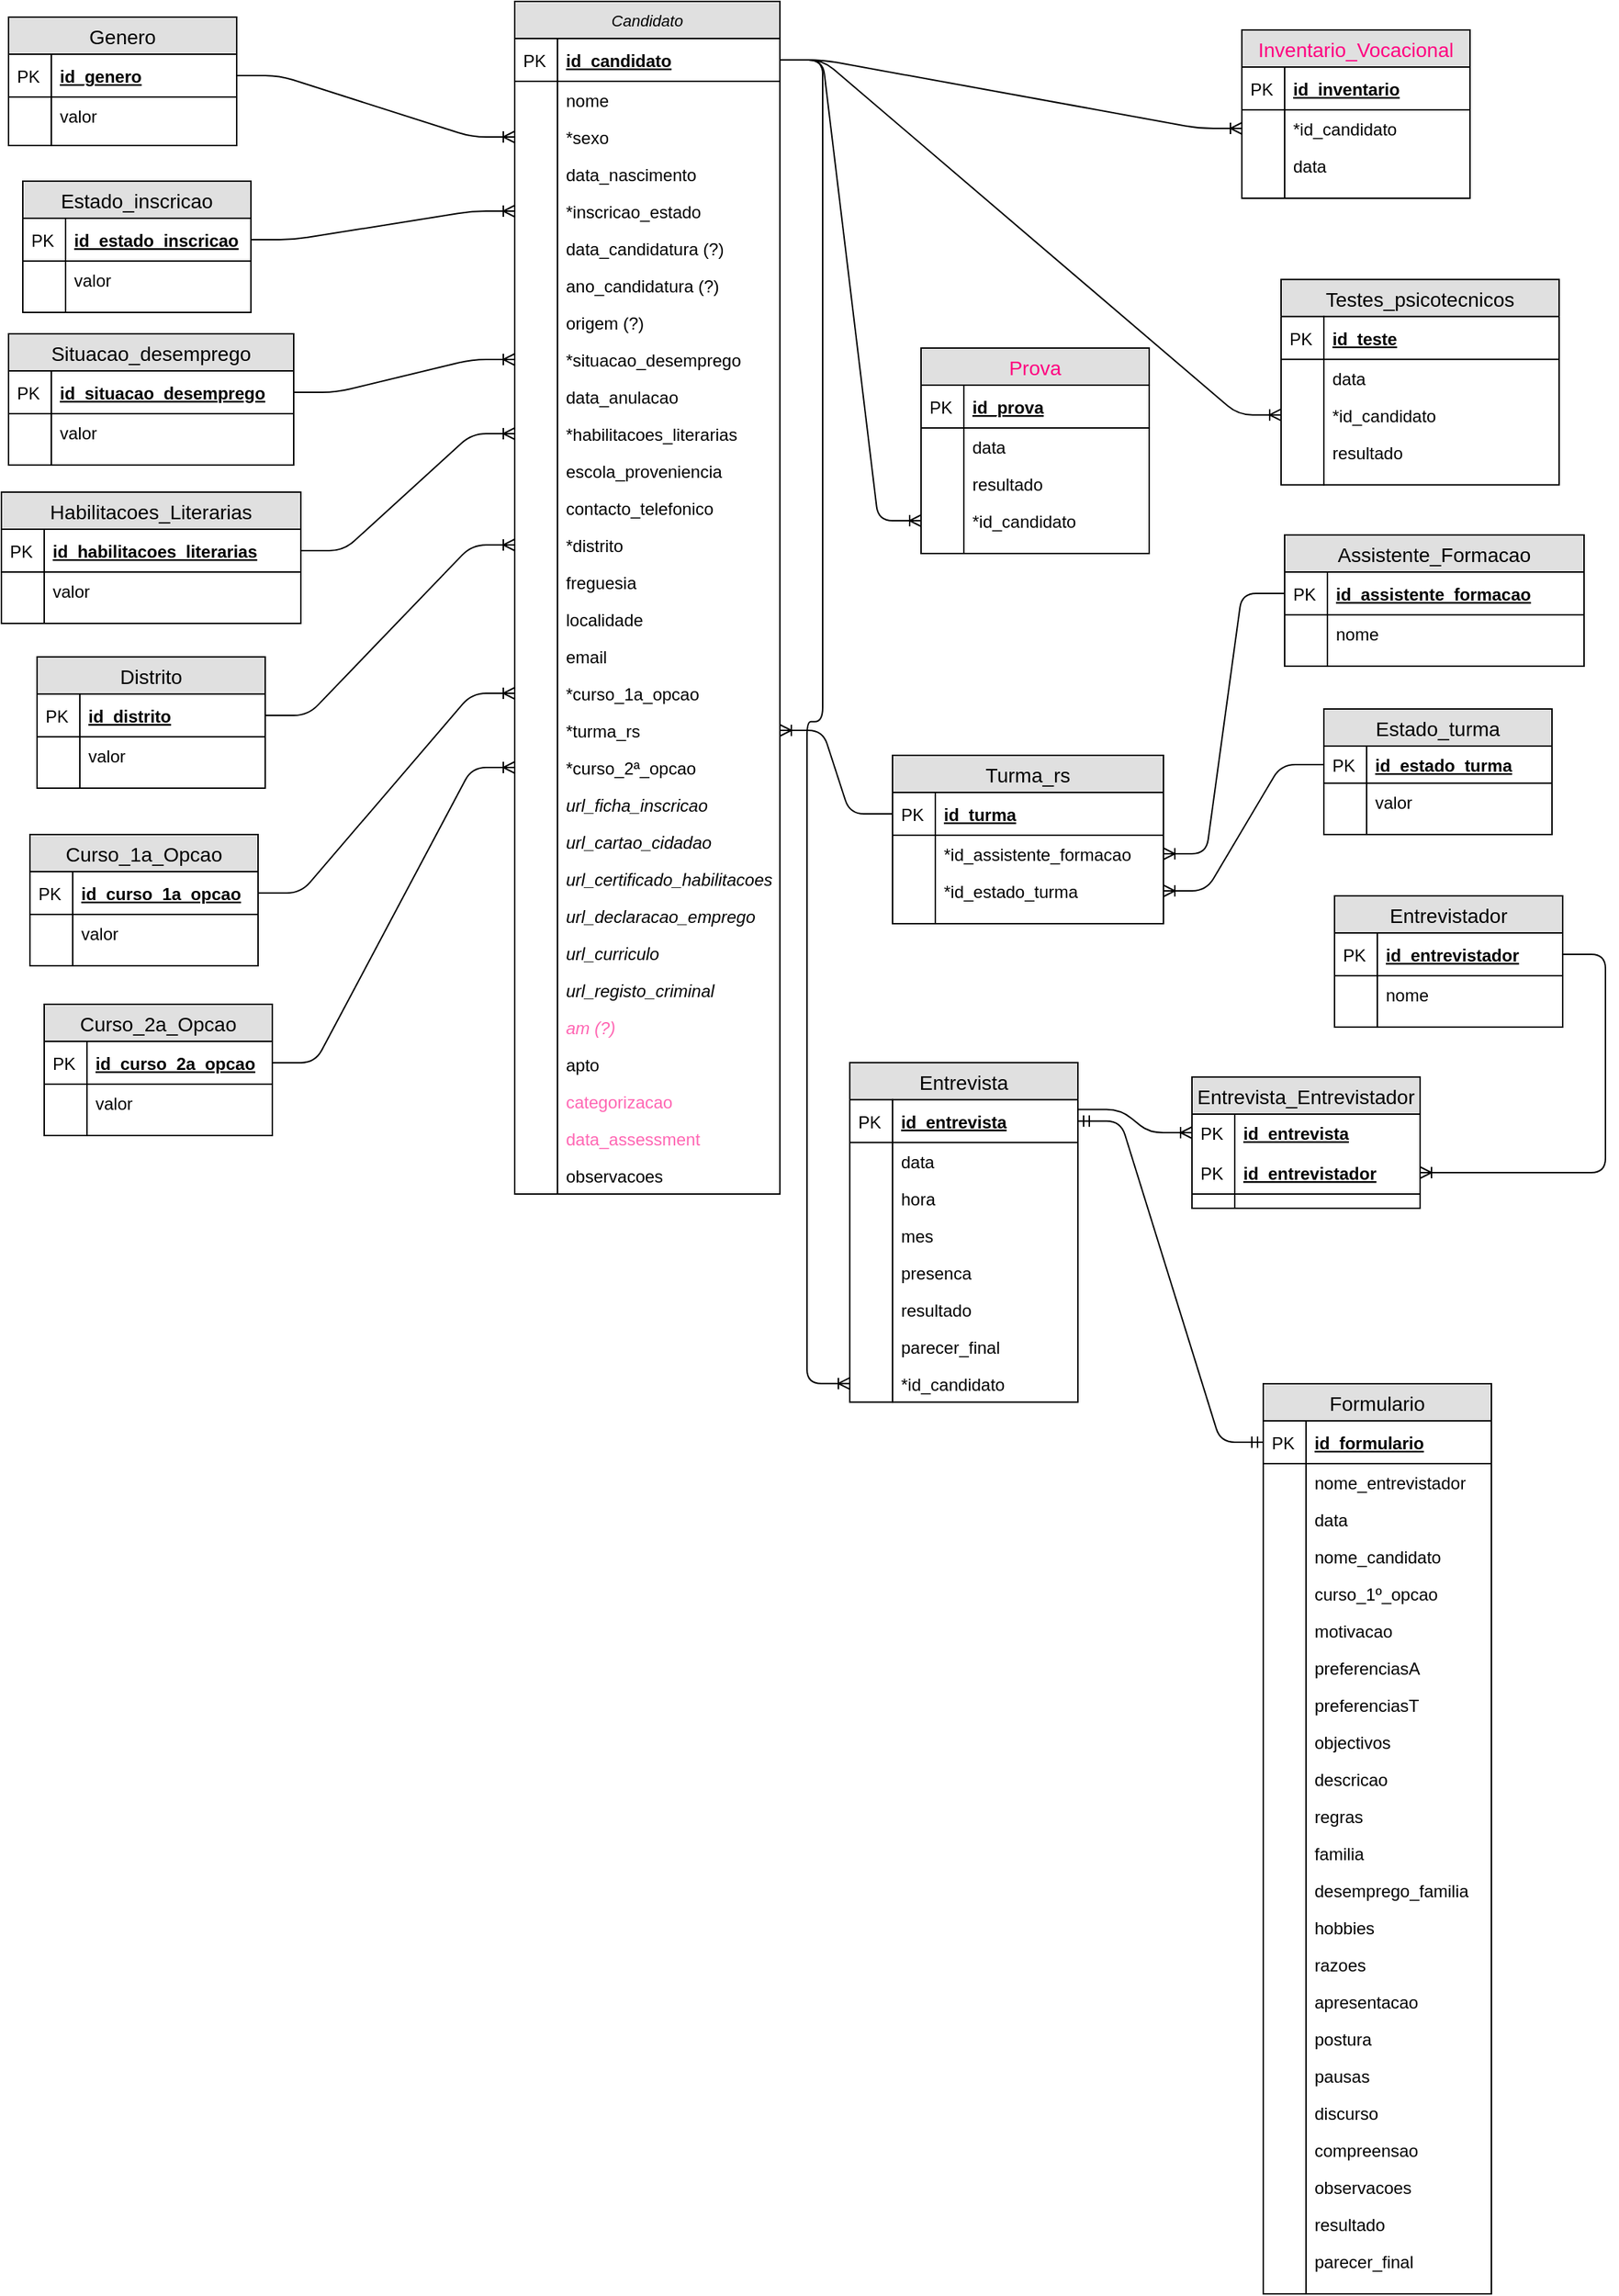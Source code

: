 <mxfile version="11.3.1" type="device" pages="1"><diagram id="cKlJzpNJUfeI7yZMC3EM" name="Page-1"><mxGraphModel dx="1869" dy="847" grid="1" gridSize="10" guides="1" tooltips="1" connect="1" arrows="1" fold="1" page="1" pageScale="1" pageWidth="1169" pageHeight="1654" math="0" shadow="0"><root><mxCell id="0"/><mxCell id="1" parent="0"/><mxCell id="k9MbXm3rc0FIh-uhfr_8-1" value="Candidato" style="swimlane;fontStyle=2;childLayout=stackLayout;horizontal=1;startSize=26;fillColor=#e0e0e0;horizontalStack=0;resizeParent=1;resizeParentMax=0;resizeLast=0;collapsible=1;marginBottom=0;swimlaneFillColor=#ffffff;align=center;fontSize=11;" parent="1" vertex="1"><mxGeometry x="-780" y="2" width="186" height="836" as="geometry"/></mxCell><mxCell id="k9MbXm3rc0FIh-uhfr_8-2" value="id_candidato" style="shape=partialRectangle;top=0;left=0;right=0;bottom=1;align=left;verticalAlign=middle;fillColor=none;spacingLeft=34;spacingRight=4;overflow=hidden;rotatable=0;points=[[0,0.5],[1,0.5]];portConstraint=eastwest;dropTarget=0;fontStyle=5;fontSize=12;" parent="k9MbXm3rc0FIh-uhfr_8-1" vertex="1"><mxGeometry y="26" width="186" height="30" as="geometry"/></mxCell><mxCell id="k9MbXm3rc0FIh-uhfr_8-3" value="PK" style="shape=partialRectangle;top=0;left=0;bottom=0;fillColor=none;align=left;verticalAlign=middle;spacingLeft=4;spacingRight=4;overflow=hidden;rotatable=0;points=[];portConstraint=eastwest;part=1;fontSize=12;" parent="k9MbXm3rc0FIh-uhfr_8-2" vertex="1" connectable="0"><mxGeometry width="30" height="30" as="geometry"/></mxCell><mxCell id="k9MbXm3rc0FIh-uhfr_8-4" value="nome" style="shape=partialRectangle;top=0;left=0;right=0;bottom=0;align=left;verticalAlign=top;fillColor=none;spacingLeft=34;spacingRight=4;overflow=hidden;rotatable=0;points=[[0,0.5],[1,0.5]];portConstraint=eastwest;dropTarget=0;fontSize=12;" parent="k9MbXm3rc0FIh-uhfr_8-1" vertex="1"><mxGeometry y="56" width="186" height="26" as="geometry"/></mxCell><mxCell id="k9MbXm3rc0FIh-uhfr_8-5" value="" style="shape=partialRectangle;top=0;left=0;bottom=0;fillColor=none;align=left;verticalAlign=top;spacingLeft=4;spacingRight=4;overflow=hidden;rotatable=0;points=[];portConstraint=eastwest;part=1;fontSize=12;" parent="k9MbXm3rc0FIh-uhfr_8-4" vertex="1" connectable="0"><mxGeometry width="30" height="26" as="geometry"/></mxCell><mxCell id="k9MbXm3rc0FIh-uhfr_8-6" value="*sexo" style="shape=partialRectangle;top=0;left=0;right=0;bottom=0;align=left;verticalAlign=top;fillColor=none;spacingLeft=34;spacingRight=4;overflow=hidden;rotatable=0;points=[[0,0.5],[1,0.5]];portConstraint=eastwest;dropTarget=0;fontSize=12;" parent="k9MbXm3rc0FIh-uhfr_8-1" vertex="1"><mxGeometry y="82" width="186" height="26" as="geometry"/></mxCell><mxCell id="k9MbXm3rc0FIh-uhfr_8-7" value="" style="shape=partialRectangle;top=0;left=0;bottom=0;fillColor=none;align=left;verticalAlign=top;spacingLeft=4;spacingRight=4;overflow=hidden;rotatable=0;points=[];portConstraint=eastwest;part=1;fontSize=12;" parent="k9MbXm3rc0FIh-uhfr_8-6" vertex="1" connectable="0"><mxGeometry width="30" height="26" as="geometry"/></mxCell><mxCell id="k9MbXm3rc0FIh-uhfr_8-8" value="data_nascimento" style="shape=partialRectangle;top=0;left=0;right=0;bottom=0;align=left;verticalAlign=top;fillColor=none;spacingLeft=34;spacingRight=4;overflow=hidden;rotatable=0;points=[[0,0.5],[1,0.5]];portConstraint=eastwest;dropTarget=0;fontSize=12;" parent="k9MbXm3rc0FIh-uhfr_8-1" vertex="1"><mxGeometry y="108" width="186" height="26" as="geometry"/></mxCell><mxCell id="k9MbXm3rc0FIh-uhfr_8-9" value="" style="shape=partialRectangle;top=0;left=0;bottom=0;fillColor=none;align=left;verticalAlign=top;spacingLeft=4;spacingRight=4;overflow=hidden;rotatable=0;points=[];portConstraint=eastwest;part=1;fontSize=12;" parent="k9MbXm3rc0FIh-uhfr_8-8" vertex="1" connectable="0"><mxGeometry width="30" height="26" as="geometry"/></mxCell><mxCell id="u7rAbGI9IvUEG3PFh68T-3" value="*inscricao_estado" style="shape=partialRectangle;top=0;left=0;right=0;bottom=0;align=left;verticalAlign=top;fillColor=none;spacingLeft=34;spacingRight=4;overflow=hidden;rotatable=0;points=[[0,0.5],[1,0.5]];portConstraint=eastwest;dropTarget=0;fontSize=12;" parent="k9MbXm3rc0FIh-uhfr_8-1" vertex="1"><mxGeometry y="134" width="186" height="26" as="geometry"/></mxCell><mxCell id="u7rAbGI9IvUEG3PFh68T-4" value="" style="shape=partialRectangle;top=0;left=0;bottom=0;fillColor=none;align=left;verticalAlign=top;spacingLeft=4;spacingRight=4;overflow=hidden;rotatable=0;points=[];portConstraint=eastwest;part=1;fontSize=12;" parent="u7rAbGI9IvUEG3PFh68T-3" vertex="1" connectable="0"><mxGeometry width="30" height="26" as="geometry"/></mxCell><mxCell id="u7rAbGI9IvUEG3PFh68T-9" value="data_candidatura (?)" style="shape=partialRectangle;top=0;left=0;right=0;bottom=0;align=left;verticalAlign=top;fillColor=none;spacingLeft=34;spacingRight=4;overflow=hidden;rotatable=0;points=[[0,0.5],[1,0.5]];portConstraint=eastwest;dropTarget=0;fontSize=12;" parent="k9MbXm3rc0FIh-uhfr_8-1" vertex="1"><mxGeometry y="160" width="186" height="26" as="geometry"/></mxCell><mxCell id="u7rAbGI9IvUEG3PFh68T-10" value="" style="shape=partialRectangle;top=0;left=0;bottom=0;fillColor=none;align=left;verticalAlign=top;spacingLeft=4;spacingRight=4;overflow=hidden;rotatable=0;points=[];portConstraint=eastwest;part=1;fontSize=12;" parent="u7rAbGI9IvUEG3PFh68T-9" vertex="1" connectable="0"><mxGeometry width="30" height="26" as="geometry"/></mxCell><mxCell id="u7rAbGI9IvUEG3PFh68T-11" value="ano_candidatura (?)" style="shape=partialRectangle;top=0;left=0;right=0;bottom=0;align=left;verticalAlign=top;fillColor=none;spacingLeft=34;spacingRight=4;overflow=hidden;rotatable=0;points=[[0,0.5],[1,0.5]];portConstraint=eastwest;dropTarget=0;fontSize=12;" parent="k9MbXm3rc0FIh-uhfr_8-1" vertex="1"><mxGeometry y="186" width="186" height="26" as="geometry"/></mxCell><mxCell id="u7rAbGI9IvUEG3PFh68T-12" value="" style="shape=partialRectangle;top=0;left=0;bottom=0;fillColor=none;align=left;verticalAlign=top;spacingLeft=4;spacingRight=4;overflow=hidden;rotatable=0;points=[];portConstraint=eastwest;part=1;fontSize=12;" parent="u7rAbGI9IvUEG3PFh68T-11" vertex="1" connectable="0"><mxGeometry width="30" height="26" as="geometry"/></mxCell><mxCell id="u7rAbGI9IvUEG3PFh68T-13" value="origem (?)" style="shape=partialRectangle;top=0;left=0;right=0;bottom=0;align=left;verticalAlign=top;fillColor=none;spacingLeft=34;spacingRight=4;overflow=hidden;rotatable=0;points=[[0,0.5],[1,0.5]];portConstraint=eastwest;dropTarget=0;fontSize=12;" parent="k9MbXm3rc0FIh-uhfr_8-1" vertex="1"><mxGeometry y="212" width="186" height="26" as="geometry"/></mxCell><mxCell id="u7rAbGI9IvUEG3PFh68T-14" value="" style="shape=partialRectangle;top=0;left=0;bottom=0;fillColor=none;align=left;verticalAlign=top;spacingLeft=4;spacingRight=4;overflow=hidden;rotatable=0;points=[];portConstraint=eastwest;part=1;fontSize=12;" parent="u7rAbGI9IvUEG3PFh68T-13" vertex="1" connectable="0"><mxGeometry width="30" height="26" as="geometry"/></mxCell><mxCell id="u7rAbGI9IvUEG3PFh68T-15" value="*situacao_desemprego" style="shape=partialRectangle;top=0;left=0;right=0;bottom=0;align=left;verticalAlign=top;fillColor=none;spacingLeft=34;spacingRight=4;overflow=hidden;rotatable=0;points=[[0,0.5],[1,0.5]];portConstraint=eastwest;dropTarget=0;fontSize=12;" parent="k9MbXm3rc0FIh-uhfr_8-1" vertex="1"><mxGeometry y="238" width="186" height="26" as="geometry"/></mxCell><mxCell id="u7rAbGI9IvUEG3PFh68T-16" value="" style="shape=partialRectangle;top=0;left=0;bottom=0;fillColor=none;align=left;verticalAlign=top;spacingLeft=4;spacingRight=4;overflow=hidden;rotatable=0;points=[];portConstraint=eastwest;part=1;fontSize=12;" parent="u7rAbGI9IvUEG3PFh68T-15" vertex="1" connectable="0"><mxGeometry width="30" height="26" as="geometry"/></mxCell><mxCell id="u7rAbGI9IvUEG3PFh68T-17" value="data_anulacao" style="shape=partialRectangle;top=0;left=0;right=0;bottom=0;align=left;verticalAlign=top;fillColor=none;spacingLeft=34;spacingRight=4;overflow=hidden;rotatable=0;points=[[0,0.5],[1,0.5]];portConstraint=eastwest;dropTarget=0;fontSize=12;" parent="k9MbXm3rc0FIh-uhfr_8-1" vertex="1"><mxGeometry y="264" width="186" height="26" as="geometry"/></mxCell><mxCell id="u7rAbGI9IvUEG3PFh68T-18" value="" style="shape=partialRectangle;top=0;left=0;bottom=0;fillColor=none;align=left;verticalAlign=top;spacingLeft=4;spacingRight=4;overflow=hidden;rotatable=0;points=[];portConstraint=eastwest;part=1;fontSize=12;" parent="u7rAbGI9IvUEG3PFh68T-17" vertex="1" connectable="0"><mxGeometry width="30" height="26" as="geometry"/></mxCell><mxCell id="u7rAbGI9IvUEG3PFh68T-19" value="*habilitacoes_literarias" style="shape=partialRectangle;top=0;left=0;right=0;bottom=0;align=left;verticalAlign=top;fillColor=none;spacingLeft=34;spacingRight=4;overflow=hidden;rotatable=0;points=[[0,0.5],[1,0.5]];portConstraint=eastwest;dropTarget=0;fontSize=12;" parent="k9MbXm3rc0FIh-uhfr_8-1" vertex="1"><mxGeometry y="290" width="186" height="26" as="geometry"/></mxCell><mxCell id="u7rAbGI9IvUEG3PFh68T-20" value="" style="shape=partialRectangle;top=0;left=0;bottom=0;fillColor=none;align=left;verticalAlign=top;spacingLeft=4;spacingRight=4;overflow=hidden;rotatable=0;points=[];portConstraint=eastwest;part=1;fontSize=12;" parent="u7rAbGI9IvUEG3PFh68T-19" vertex="1" connectable="0"><mxGeometry width="30" height="26" as="geometry"/></mxCell><mxCell id="u7rAbGI9IvUEG3PFh68T-21" value="escola_proveniencia" style="shape=partialRectangle;top=0;left=0;right=0;bottom=0;align=left;verticalAlign=top;fillColor=none;spacingLeft=34;spacingRight=4;overflow=hidden;rotatable=0;points=[[0,0.5],[1,0.5]];portConstraint=eastwest;dropTarget=0;fontSize=12;" parent="k9MbXm3rc0FIh-uhfr_8-1" vertex="1"><mxGeometry y="316" width="186" height="26" as="geometry"/></mxCell><mxCell id="u7rAbGI9IvUEG3PFh68T-22" value="" style="shape=partialRectangle;top=0;left=0;bottom=0;fillColor=none;align=left;verticalAlign=top;spacingLeft=4;spacingRight=4;overflow=hidden;rotatable=0;points=[];portConstraint=eastwest;part=1;fontSize=12;" parent="u7rAbGI9IvUEG3PFh68T-21" vertex="1" connectable="0"><mxGeometry width="30" height="26" as="geometry"/></mxCell><mxCell id="u7rAbGI9IvUEG3PFh68T-23" value="contacto_telefonico" style="shape=partialRectangle;top=0;left=0;right=0;bottom=0;align=left;verticalAlign=top;fillColor=none;spacingLeft=34;spacingRight=4;overflow=hidden;rotatable=0;points=[[0,0.5],[1,0.5]];portConstraint=eastwest;dropTarget=0;fontSize=12;" parent="k9MbXm3rc0FIh-uhfr_8-1" vertex="1"><mxGeometry y="342" width="186" height="26" as="geometry"/></mxCell><mxCell id="u7rAbGI9IvUEG3PFh68T-24" value="" style="shape=partialRectangle;top=0;left=0;bottom=0;fillColor=none;align=left;verticalAlign=top;spacingLeft=4;spacingRight=4;overflow=hidden;rotatable=0;points=[];portConstraint=eastwest;part=1;fontSize=12;" parent="u7rAbGI9IvUEG3PFh68T-23" vertex="1" connectable="0"><mxGeometry width="30" height="26" as="geometry"/></mxCell><mxCell id="u7rAbGI9IvUEG3PFh68T-31" value="*distrito" style="shape=partialRectangle;top=0;left=0;right=0;bottom=0;align=left;verticalAlign=top;fillColor=none;spacingLeft=34;spacingRight=4;overflow=hidden;rotatable=0;points=[[0,0.5],[1,0.5]];portConstraint=eastwest;dropTarget=0;fontSize=12;" parent="k9MbXm3rc0FIh-uhfr_8-1" vertex="1"><mxGeometry y="368" width="186" height="26" as="geometry"/></mxCell><mxCell id="u7rAbGI9IvUEG3PFh68T-32" value="" style="shape=partialRectangle;top=0;left=0;bottom=0;fillColor=none;align=left;verticalAlign=top;spacingLeft=4;spacingRight=4;overflow=hidden;rotatable=0;points=[];portConstraint=eastwest;part=1;fontSize=12;" parent="u7rAbGI9IvUEG3PFh68T-31" vertex="1" connectable="0"><mxGeometry width="30" height="26" as="geometry"/></mxCell><mxCell id="u7rAbGI9IvUEG3PFh68T-25" value="freguesia" style="shape=partialRectangle;top=0;left=0;right=0;bottom=0;align=left;verticalAlign=top;fillColor=none;spacingLeft=34;spacingRight=4;overflow=hidden;rotatable=0;points=[[0,0.5],[1,0.5]];portConstraint=eastwest;dropTarget=0;fontSize=12;" parent="k9MbXm3rc0FIh-uhfr_8-1" vertex="1"><mxGeometry y="394" width="186" height="26" as="geometry"/></mxCell><mxCell id="u7rAbGI9IvUEG3PFh68T-26" value="" style="shape=partialRectangle;top=0;left=0;bottom=0;fillColor=none;align=left;verticalAlign=top;spacingLeft=4;spacingRight=4;overflow=hidden;rotatable=0;points=[];portConstraint=eastwest;part=1;fontSize=12;" parent="u7rAbGI9IvUEG3PFh68T-25" vertex="1" connectable="0"><mxGeometry width="30" height="26" as="geometry"/></mxCell><mxCell id="u7rAbGI9IvUEG3PFh68T-29" value="localidade" style="shape=partialRectangle;top=0;left=0;right=0;bottom=0;align=left;verticalAlign=top;fillColor=none;spacingLeft=34;spacingRight=4;overflow=hidden;rotatable=0;points=[[0,0.5],[1,0.5]];portConstraint=eastwest;dropTarget=0;fontSize=12;" parent="k9MbXm3rc0FIh-uhfr_8-1" vertex="1"><mxGeometry y="420" width="186" height="26" as="geometry"/></mxCell><mxCell id="u7rAbGI9IvUEG3PFh68T-30" value="" style="shape=partialRectangle;top=0;left=0;bottom=0;fillColor=none;align=left;verticalAlign=top;spacingLeft=4;spacingRight=4;overflow=hidden;rotatable=0;points=[];portConstraint=eastwest;part=1;fontSize=12;" parent="u7rAbGI9IvUEG3PFh68T-29" vertex="1" connectable="0"><mxGeometry width="30" height="26" as="geometry"/></mxCell><mxCell id="u7rAbGI9IvUEG3PFh68T-35" value="email" style="shape=partialRectangle;top=0;left=0;right=0;bottom=0;align=left;verticalAlign=top;fillColor=none;spacingLeft=34;spacingRight=4;overflow=hidden;rotatable=0;points=[[0,0.5],[1,0.5]];portConstraint=eastwest;dropTarget=0;fontSize=12;" parent="k9MbXm3rc0FIh-uhfr_8-1" vertex="1"><mxGeometry y="446" width="186" height="26" as="geometry"/></mxCell><mxCell id="u7rAbGI9IvUEG3PFh68T-36" value="" style="shape=partialRectangle;top=0;left=0;bottom=0;fillColor=none;align=left;verticalAlign=top;spacingLeft=4;spacingRight=4;overflow=hidden;rotatable=0;points=[];portConstraint=eastwest;part=1;fontSize=12;" parent="u7rAbGI9IvUEG3PFh68T-35" vertex="1" connectable="0"><mxGeometry width="30" height="26" as="geometry"/></mxCell><mxCell id="u7rAbGI9IvUEG3PFh68T-37" value="*curso_1a_opcao" style="shape=partialRectangle;top=0;left=0;right=0;bottom=0;align=left;verticalAlign=top;fillColor=none;spacingLeft=34;spacingRight=4;overflow=hidden;rotatable=0;points=[[0,0.5],[1,0.5]];portConstraint=eastwest;dropTarget=0;fontSize=12;" parent="k9MbXm3rc0FIh-uhfr_8-1" vertex="1"><mxGeometry y="472" width="186" height="26" as="geometry"/></mxCell><mxCell id="u7rAbGI9IvUEG3PFh68T-38" value="" style="shape=partialRectangle;top=0;left=0;bottom=0;fillColor=none;align=left;verticalAlign=top;spacingLeft=4;spacingRight=4;overflow=hidden;rotatable=0;points=[];portConstraint=eastwest;part=1;fontSize=12;" parent="u7rAbGI9IvUEG3PFh68T-37" vertex="1" connectable="0"><mxGeometry width="30" height="26" as="geometry"/></mxCell><mxCell id="u7rAbGI9IvUEG3PFh68T-43" value="*turma_rs" style="shape=partialRectangle;top=0;left=0;right=0;bottom=0;align=left;verticalAlign=top;fillColor=none;spacingLeft=34;spacingRight=4;overflow=hidden;rotatable=0;points=[[0,0.5],[1,0.5]];portConstraint=eastwest;dropTarget=0;fontSize=12;" parent="k9MbXm3rc0FIh-uhfr_8-1" vertex="1"><mxGeometry y="498" width="186" height="26" as="geometry"/></mxCell><mxCell id="u7rAbGI9IvUEG3PFh68T-44" value="" style="shape=partialRectangle;top=0;left=0;bottom=0;fillColor=none;align=left;verticalAlign=top;spacingLeft=4;spacingRight=4;overflow=hidden;rotatable=0;points=[];portConstraint=eastwest;part=1;fontSize=12;" parent="u7rAbGI9IvUEG3PFh68T-43" vertex="1" connectable="0"><mxGeometry width="30" height="26" as="geometry"/></mxCell><mxCell id="u7rAbGI9IvUEG3PFh68T-53" value="*curso_2ª_opcao" style="shape=partialRectangle;top=0;left=0;right=0;bottom=0;align=left;verticalAlign=top;fillColor=none;spacingLeft=34;spacingRight=4;overflow=hidden;rotatable=0;points=[[0,0.5],[1,0.5]];portConstraint=eastwest;dropTarget=0;fontSize=12;" parent="k9MbXm3rc0FIh-uhfr_8-1" vertex="1"><mxGeometry y="524" width="186" height="26" as="geometry"/></mxCell><mxCell id="u7rAbGI9IvUEG3PFh68T-54" value="" style="shape=partialRectangle;top=0;left=0;bottom=0;fillColor=none;align=left;verticalAlign=top;spacingLeft=4;spacingRight=4;overflow=hidden;rotatable=0;points=[];portConstraint=eastwest;part=1;fontSize=12;" parent="u7rAbGI9IvUEG3PFh68T-53" vertex="1" connectable="0"><mxGeometry width="30" height="26" as="geometry"/></mxCell><mxCell id="u7rAbGI9IvUEG3PFh68T-55" value="url_ficha_inscricao" style="shape=partialRectangle;top=0;left=0;right=0;bottom=0;align=left;verticalAlign=top;fillColor=none;spacingLeft=34;spacingRight=4;overflow=hidden;rotatable=0;points=[[0,0.5],[1,0.5]];portConstraint=eastwest;dropTarget=0;fontSize=12;fontStyle=2" parent="k9MbXm3rc0FIh-uhfr_8-1" vertex="1"><mxGeometry y="550" width="186" height="26" as="geometry"/></mxCell><mxCell id="u7rAbGI9IvUEG3PFh68T-56" value="" style="shape=partialRectangle;top=0;left=0;bottom=0;fillColor=none;align=left;verticalAlign=top;spacingLeft=4;spacingRight=4;overflow=hidden;rotatable=0;points=[];portConstraint=eastwest;part=1;fontSize=12;" parent="u7rAbGI9IvUEG3PFh68T-55" vertex="1" connectable="0"><mxGeometry width="30" height="26" as="geometry"/></mxCell><mxCell id="u7rAbGI9IvUEG3PFh68T-57" value="url_cartao_cidadao" style="shape=partialRectangle;top=0;left=0;right=0;bottom=0;align=left;verticalAlign=top;fillColor=none;spacingLeft=34;spacingRight=4;overflow=hidden;rotatable=0;points=[[0,0.5],[1,0.5]];portConstraint=eastwest;dropTarget=0;fontSize=12;fontStyle=2" parent="k9MbXm3rc0FIh-uhfr_8-1" vertex="1"><mxGeometry y="576" width="186" height="26" as="geometry"/></mxCell><mxCell id="u7rAbGI9IvUEG3PFh68T-58" value="" style="shape=partialRectangle;top=0;left=0;bottom=0;fillColor=none;align=left;verticalAlign=top;spacingLeft=4;spacingRight=4;overflow=hidden;rotatable=0;points=[];portConstraint=eastwest;part=1;fontSize=12;" parent="u7rAbGI9IvUEG3PFh68T-57" vertex="1" connectable="0"><mxGeometry width="30" height="26" as="geometry"/></mxCell><mxCell id="u7rAbGI9IvUEG3PFh68T-59" value="url_certificado_habilitacoes" style="shape=partialRectangle;top=0;left=0;right=0;bottom=0;align=left;verticalAlign=top;fillColor=none;spacingLeft=34;spacingRight=4;overflow=hidden;rotatable=0;points=[[0,0.5],[1,0.5]];portConstraint=eastwest;dropTarget=0;fontSize=12;fontStyle=2" parent="k9MbXm3rc0FIh-uhfr_8-1" vertex="1"><mxGeometry y="602" width="186" height="26" as="geometry"/></mxCell><mxCell id="u7rAbGI9IvUEG3PFh68T-60" value="" style="shape=partialRectangle;top=0;left=0;bottom=0;fillColor=none;align=left;verticalAlign=top;spacingLeft=4;spacingRight=4;overflow=hidden;rotatable=0;points=[];portConstraint=eastwest;part=1;fontSize=12;" parent="u7rAbGI9IvUEG3PFh68T-59" vertex="1" connectable="0"><mxGeometry width="30" height="26" as="geometry"/></mxCell><mxCell id="u7rAbGI9IvUEG3PFh68T-61" value="url_declaracao_emprego" style="shape=partialRectangle;top=0;left=0;right=0;bottom=0;align=left;verticalAlign=top;fillColor=none;spacingLeft=34;spacingRight=4;overflow=hidden;rotatable=0;points=[[0,0.5],[1,0.5]];portConstraint=eastwest;dropTarget=0;fontSize=12;fontStyle=2" parent="k9MbXm3rc0FIh-uhfr_8-1" vertex="1"><mxGeometry y="628" width="186" height="26" as="geometry"/></mxCell><mxCell id="u7rAbGI9IvUEG3PFh68T-62" value="" style="shape=partialRectangle;top=0;left=0;bottom=0;fillColor=none;align=left;verticalAlign=top;spacingLeft=4;spacingRight=4;overflow=hidden;rotatable=0;points=[];portConstraint=eastwest;part=1;fontSize=12;" parent="u7rAbGI9IvUEG3PFh68T-61" vertex="1" connectable="0"><mxGeometry width="30" height="26" as="geometry"/></mxCell><mxCell id="u7rAbGI9IvUEG3PFh68T-63" value="url_curriculo" style="shape=partialRectangle;top=0;left=0;right=0;bottom=0;align=left;verticalAlign=top;fillColor=none;spacingLeft=34;spacingRight=4;overflow=hidden;rotatable=0;points=[[0,0.5],[1,0.5]];portConstraint=eastwest;dropTarget=0;fontSize=12;fontStyle=2" parent="k9MbXm3rc0FIh-uhfr_8-1" vertex="1"><mxGeometry y="654" width="186" height="26" as="geometry"/></mxCell><mxCell id="u7rAbGI9IvUEG3PFh68T-64" value="" style="shape=partialRectangle;top=0;left=0;bottom=0;fillColor=none;align=left;verticalAlign=top;spacingLeft=4;spacingRight=4;overflow=hidden;rotatable=0;points=[];portConstraint=eastwest;part=1;fontSize=12;" parent="u7rAbGI9IvUEG3PFh68T-63" vertex="1" connectable="0"><mxGeometry width="30" height="26" as="geometry"/></mxCell><mxCell id="u7rAbGI9IvUEG3PFh68T-65" value="url_registo_criminal" style="shape=partialRectangle;top=0;left=0;right=0;bottom=0;align=left;verticalAlign=top;fillColor=none;spacingLeft=34;spacingRight=4;overflow=hidden;rotatable=0;points=[[0,0.5],[1,0.5]];portConstraint=eastwest;dropTarget=0;fontSize=12;fontStyle=2" parent="k9MbXm3rc0FIh-uhfr_8-1" vertex="1"><mxGeometry y="680" width="186" height="26" as="geometry"/></mxCell><mxCell id="u7rAbGI9IvUEG3PFh68T-66" value="" style="shape=partialRectangle;top=0;left=0;bottom=0;fillColor=none;align=left;verticalAlign=top;spacingLeft=4;spacingRight=4;overflow=hidden;rotatable=0;points=[];portConstraint=eastwest;part=1;fontSize=12;" parent="u7rAbGI9IvUEG3PFh68T-65" vertex="1" connectable="0"><mxGeometry width="30" height="26" as="geometry"/></mxCell><mxCell id="u7rAbGI9IvUEG3PFh68T-67" value="am (?)" style="shape=partialRectangle;top=0;left=0;right=0;bottom=0;align=left;verticalAlign=top;fillColor=none;spacingLeft=34;spacingRight=4;overflow=hidden;rotatable=0;points=[[0,0.5],[1,0.5]];portConstraint=eastwest;dropTarget=0;fontSize=12;fontColor=#FF66B3;fontStyle=2" parent="k9MbXm3rc0FIh-uhfr_8-1" vertex="1"><mxGeometry y="706" width="186" height="26" as="geometry"/></mxCell><mxCell id="u7rAbGI9IvUEG3PFh68T-68" value="" style="shape=partialRectangle;top=0;left=0;bottom=0;fillColor=none;align=left;verticalAlign=top;spacingLeft=4;spacingRight=4;overflow=hidden;rotatable=0;points=[];portConstraint=eastwest;part=1;fontSize=12;" parent="u7rAbGI9IvUEG3PFh68T-67" vertex="1" connectable="0"><mxGeometry width="30" height="26" as="geometry"/></mxCell><mxCell id="u7rAbGI9IvUEG3PFh68T-69" value="apto" style="shape=partialRectangle;top=0;left=0;right=0;bottom=0;align=left;verticalAlign=top;fillColor=none;spacingLeft=34;spacingRight=4;overflow=hidden;rotatable=0;points=[[0,0.5],[1,0.5]];portConstraint=eastwest;dropTarget=0;fontSize=12;" parent="k9MbXm3rc0FIh-uhfr_8-1" vertex="1"><mxGeometry y="732" width="186" height="26" as="geometry"/></mxCell><mxCell id="u7rAbGI9IvUEG3PFh68T-70" value="" style="shape=partialRectangle;top=0;left=0;bottom=0;fillColor=none;align=left;verticalAlign=top;spacingLeft=4;spacingRight=4;overflow=hidden;rotatable=0;points=[];portConstraint=eastwest;part=1;fontSize=12;" parent="u7rAbGI9IvUEG3PFh68T-69" vertex="1" connectable="0"><mxGeometry width="30" height="26" as="geometry"/></mxCell><mxCell id="u7rAbGI9IvUEG3PFh68T-101" value="categorizacao" style="shape=partialRectangle;top=0;left=0;right=0;bottom=0;align=left;verticalAlign=top;fillColor=none;spacingLeft=34;spacingRight=4;overflow=hidden;rotatable=0;points=[[0,0.5],[1,0.5]];portConstraint=eastwest;dropTarget=0;fontSize=12;fontColor=#FF66B3;" parent="k9MbXm3rc0FIh-uhfr_8-1" vertex="1"><mxGeometry y="758" width="186" height="26" as="geometry"/></mxCell><mxCell id="u7rAbGI9IvUEG3PFh68T-102" value="" style="shape=partialRectangle;top=0;left=0;bottom=0;fillColor=none;align=left;verticalAlign=top;spacingLeft=4;spacingRight=4;overflow=hidden;rotatable=0;points=[];portConstraint=eastwest;part=1;fontSize=12;" parent="u7rAbGI9IvUEG3PFh68T-101" vertex="1" connectable="0"><mxGeometry width="30" height="26" as="geometry"/></mxCell><mxCell id="u7rAbGI9IvUEG3PFh68T-105" value="data_assessment" style="shape=partialRectangle;top=0;left=0;right=0;bottom=0;align=left;verticalAlign=top;fillColor=none;spacingLeft=34;spacingRight=4;overflow=hidden;rotatable=0;points=[[0,0.5],[1,0.5]];portConstraint=eastwest;dropTarget=0;fontSize=12;fontColor=#FF66B3;" parent="k9MbXm3rc0FIh-uhfr_8-1" vertex="1"><mxGeometry y="784" width="186" height="26" as="geometry"/></mxCell><mxCell id="u7rAbGI9IvUEG3PFh68T-106" value="" style="shape=partialRectangle;top=0;left=0;bottom=0;fillColor=none;align=left;verticalAlign=top;spacingLeft=4;spacingRight=4;overflow=hidden;rotatable=0;points=[];portConstraint=eastwest;part=1;fontSize=12;" parent="u7rAbGI9IvUEG3PFh68T-105" vertex="1" connectable="0"><mxGeometry width="30" height="26" as="geometry"/></mxCell><mxCell id="u7rAbGI9IvUEG3PFh68T-111" value="observacoes" style="shape=partialRectangle;top=0;left=0;right=0;bottom=0;align=left;verticalAlign=top;fillColor=none;spacingLeft=34;spacingRight=4;overflow=hidden;rotatable=0;points=[[0,0.5],[1,0.5]];portConstraint=eastwest;dropTarget=0;fontSize=12;" parent="k9MbXm3rc0FIh-uhfr_8-1" vertex="1"><mxGeometry y="810" width="186" height="26" as="geometry"/></mxCell><mxCell id="u7rAbGI9IvUEG3PFh68T-112" value="" style="shape=partialRectangle;top=0;left=0;bottom=0;fillColor=none;align=left;verticalAlign=top;spacingLeft=4;spacingRight=4;overflow=hidden;rotatable=0;points=[];portConstraint=eastwest;part=1;fontSize=12;" parent="u7rAbGI9IvUEG3PFh68T-111" vertex="1" connectable="0"><mxGeometry width="30" height="26" as="geometry"/></mxCell><mxCell id="k9MbXm3rc0FIh-uhfr_8-12" value="Testes_psicotecnicos" style="swimlane;fontStyle=0;childLayout=stackLayout;horizontal=1;startSize=26;fillColor=#e0e0e0;horizontalStack=0;resizeParent=1;resizeParentMax=0;resizeLast=0;collapsible=1;marginBottom=0;swimlaneFillColor=#ffffff;align=center;fontSize=14;" parent="1" vertex="1"><mxGeometry x="-242.5" y="196.864" width="195" height="144" as="geometry"/></mxCell><mxCell id="k9MbXm3rc0FIh-uhfr_8-13" value="id_teste" style="shape=partialRectangle;top=0;left=0;right=0;bottom=1;align=left;verticalAlign=middle;fillColor=none;spacingLeft=34;spacingRight=4;overflow=hidden;rotatable=0;points=[[0,0.5],[1,0.5]];portConstraint=eastwest;dropTarget=0;fontStyle=5;fontSize=12;" parent="k9MbXm3rc0FIh-uhfr_8-12" vertex="1"><mxGeometry y="26" width="195" height="30" as="geometry"/></mxCell><mxCell id="k9MbXm3rc0FIh-uhfr_8-14" value="PK" style="shape=partialRectangle;top=0;left=0;bottom=0;fillColor=none;align=left;verticalAlign=middle;spacingLeft=4;spacingRight=4;overflow=hidden;rotatable=0;points=[];portConstraint=eastwest;part=1;fontSize=12;" parent="k9MbXm3rc0FIh-uhfr_8-13" vertex="1" connectable="0"><mxGeometry width="30" height="30" as="geometry"/></mxCell><mxCell id="k9MbXm3rc0FIh-uhfr_8-15" value="data" style="shape=partialRectangle;top=0;left=0;right=0;bottom=0;align=left;verticalAlign=top;fillColor=none;spacingLeft=34;spacingRight=4;overflow=hidden;rotatable=0;points=[[0,0.5],[1,0.5]];portConstraint=eastwest;dropTarget=0;fontSize=12;" parent="k9MbXm3rc0FIh-uhfr_8-12" vertex="1"><mxGeometry y="56" width="195" height="26" as="geometry"/></mxCell><mxCell id="k9MbXm3rc0FIh-uhfr_8-16" value="" style="shape=partialRectangle;top=0;left=0;bottom=0;fillColor=none;align=left;verticalAlign=top;spacingLeft=4;spacingRight=4;overflow=hidden;rotatable=0;points=[];portConstraint=eastwest;part=1;fontSize=12;" parent="k9MbXm3rc0FIh-uhfr_8-15" vertex="1" connectable="0"><mxGeometry width="30" height="26" as="geometry"/></mxCell><mxCell id="k9MbXm3rc0FIh-uhfr_8-19" value="*id_candidato" style="shape=partialRectangle;top=0;left=0;right=0;bottom=0;align=left;verticalAlign=top;fillColor=none;spacingLeft=34;spacingRight=4;overflow=hidden;rotatable=0;points=[[0,0.5],[1,0.5]];portConstraint=eastwest;dropTarget=0;fontSize=12;" parent="k9MbXm3rc0FIh-uhfr_8-12" vertex="1"><mxGeometry y="82" width="195" height="26" as="geometry"/></mxCell><mxCell id="k9MbXm3rc0FIh-uhfr_8-20" value="" style="shape=partialRectangle;top=0;left=0;bottom=0;fillColor=none;align=left;verticalAlign=top;spacingLeft=4;spacingRight=4;overflow=hidden;rotatable=0;points=[];portConstraint=eastwest;part=1;fontSize=12;" parent="k9MbXm3rc0FIh-uhfr_8-19" vertex="1" connectable="0"><mxGeometry width="30" height="26" as="geometry"/></mxCell><mxCell id="3HQfe7ed0bjoQptVPz9Z-131" value="resultado&#10;" style="shape=partialRectangle;top=0;left=0;right=0;bottom=0;align=left;verticalAlign=top;fillColor=none;spacingLeft=34;spacingRight=4;overflow=hidden;rotatable=0;points=[[0,0.5],[1,0.5]];portConstraint=eastwest;dropTarget=0;fontSize=12;" parent="k9MbXm3rc0FIh-uhfr_8-12" vertex="1"><mxGeometry y="108" width="195" height="26" as="geometry"/></mxCell><mxCell id="3HQfe7ed0bjoQptVPz9Z-132" value="" style="shape=partialRectangle;top=0;left=0;bottom=0;fillColor=none;align=left;verticalAlign=top;spacingLeft=4;spacingRight=4;overflow=hidden;rotatable=0;points=[];portConstraint=eastwest;part=1;fontSize=12;" parent="3HQfe7ed0bjoQptVPz9Z-131" vertex="1" connectable="0"><mxGeometry width="30" height="26" as="geometry"/></mxCell><mxCell id="k9MbXm3rc0FIh-uhfr_8-21" value="" style="shape=partialRectangle;top=0;left=0;right=0;bottom=0;align=left;verticalAlign=top;fillColor=none;spacingLeft=34;spacingRight=4;overflow=hidden;rotatable=0;points=[[0,0.5],[1,0.5]];portConstraint=eastwest;dropTarget=0;fontSize=12;" parent="k9MbXm3rc0FIh-uhfr_8-12" vertex="1"><mxGeometry y="134" width="195" height="10" as="geometry"/></mxCell><mxCell id="k9MbXm3rc0FIh-uhfr_8-22" value="" style="shape=partialRectangle;top=0;left=0;bottom=0;fillColor=none;align=left;verticalAlign=top;spacingLeft=4;spacingRight=4;overflow=hidden;rotatable=0;points=[];portConstraint=eastwest;part=1;fontSize=12;" parent="k9MbXm3rc0FIh-uhfr_8-21" vertex="1" connectable="0"><mxGeometry width="30" height="10" as="geometry"/></mxCell><mxCell id="k9MbXm3rc0FIh-uhfr_8-34" value="Turma_rs" style="swimlane;fontStyle=0;childLayout=stackLayout;horizontal=1;startSize=26;fillColor=#e0e0e0;horizontalStack=0;resizeParent=1;resizeParentMax=0;resizeLast=0;collapsible=1;marginBottom=0;swimlaneFillColor=#ffffff;align=center;fontSize=14;" parent="1" vertex="1"><mxGeometry x="-515" y="530.5" width="190" height="118" as="geometry"/></mxCell><mxCell id="k9MbXm3rc0FIh-uhfr_8-35" value="id_turma" style="shape=partialRectangle;top=0;left=0;right=0;bottom=1;align=left;verticalAlign=middle;fillColor=none;spacingLeft=34;spacingRight=4;overflow=hidden;rotatable=0;points=[[0,0.5],[1,0.5]];portConstraint=eastwest;dropTarget=0;fontStyle=5;fontSize=12;" parent="k9MbXm3rc0FIh-uhfr_8-34" vertex="1"><mxGeometry y="26" width="190" height="30" as="geometry"/></mxCell><mxCell id="k9MbXm3rc0FIh-uhfr_8-36" value="PK" style="shape=partialRectangle;top=0;left=0;bottom=0;fillColor=none;align=left;verticalAlign=middle;spacingLeft=4;spacingRight=4;overflow=hidden;rotatable=0;points=[];portConstraint=eastwest;part=1;fontSize=12;" parent="k9MbXm3rc0FIh-uhfr_8-35" vertex="1" connectable="0"><mxGeometry width="30" height="30" as="geometry"/></mxCell><mxCell id="k9MbXm3rc0FIh-uhfr_8-37" value="*id_assistente_formacao" style="shape=partialRectangle;top=0;left=0;right=0;bottom=0;align=left;verticalAlign=top;fillColor=none;spacingLeft=34;spacingRight=4;overflow=hidden;rotatable=0;points=[[0,0.5],[1,0.5]];portConstraint=eastwest;dropTarget=0;fontSize=12;" parent="k9MbXm3rc0FIh-uhfr_8-34" vertex="1"><mxGeometry y="56" width="190" height="26" as="geometry"/></mxCell><mxCell id="k9MbXm3rc0FIh-uhfr_8-38" value="" style="shape=partialRectangle;top=0;left=0;bottom=0;fillColor=none;align=left;verticalAlign=top;spacingLeft=4;spacingRight=4;overflow=hidden;rotatable=0;points=[];portConstraint=eastwest;part=1;fontSize=12;" parent="k9MbXm3rc0FIh-uhfr_8-37" vertex="1" connectable="0"><mxGeometry width="30" height="26" as="geometry"/></mxCell><mxCell id="k9MbXm3rc0FIh-uhfr_8-39" value="*id_estado_turma" style="shape=partialRectangle;top=0;left=0;right=0;bottom=0;align=left;verticalAlign=top;fillColor=none;spacingLeft=34;spacingRight=4;overflow=hidden;rotatable=0;points=[[0,0.5],[1,0.5]];portConstraint=eastwest;dropTarget=0;fontSize=12;" parent="k9MbXm3rc0FIh-uhfr_8-34" vertex="1"><mxGeometry y="82" width="190" height="26" as="geometry"/></mxCell><mxCell id="k9MbXm3rc0FIh-uhfr_8-40" value="" style="shape=partialRectangle;top=0;left=0;bottom=0;fillColor=none;align=left;verticalAlign=top;spacingLeft=4;spacingRight=4;overflow=hidden;rotatable=0;points=[];portConstraint=eastwest;part=1;fontSize=12;" parent="k9MbXm3rc0FIh-uhfr_8-39" vertex="1" connectable="0"><mxGeometry width="30" height="26" as="geometry"/></mxCell><mxCell id="k9MbXm3rc0FIh-uhfr_8-43" value="" style="shape=partialRectangle;top=0;left=0;right=0;bottom=0;align=left;verticalAlign=top;fillColor=none;spacingLeft=34;spacingRight=4;overflow=hidden;rotatable=0;points=[[0,0.5],[1,0.5]];portConstraint=eastwest;dropTarget=0;fontSize=12;" parent="k9MbXm3rc0FIh-uhfr_8-34" vertex="1"><mxGeometry y="108" width="190" height="10" as="geometry"/></mxCell><mxCell id="k9MbXm3rc0FIh-uhfr_8-44" value="" style="shape=partialRectangle;top=0;left=0;bottom=0;fillColor=none;align=left;verticalAlign=top;spacingLeft=4;spacingRight=4;overflow=hidden;rotatable=0;points=[];portConstraint=eastwest;part=1;fontSize=12;" parent="k9MbXm3rc0FIh-uhfr_8-43" vertex="1" connectable="0"><mxGeometry width="30" height="10" as="geometry"/></mxCell><mxCell id="k9MbXm3rc0FIh-uhfr_8-45" value="Entrevista" style="swimlane;fontStyle=0;childLayout=stackLayout;horizontal=1;startSize=26;fillColor=#e0e0e0;horizontalStack=0;resizeParent=1;resizeParentMax=0;resizeLast=0;collapsible=1;marginBottom=0;swimlaneFillColor=#ffffff;align=center;fontSize=14;" parent="1" vertex="1"><mxGeometry x="-545" y="745.818" width="160" height="238" as="geometry"/></mxCell><mxCell id="k9MbXm3rc0FIh-uhfr_8-46" value="id_entrevista" style="shape=partialRectangle;top=0;left=0;right=0;bottom=1;align=left;verticalAlign=middle;fillColor=none;spacingLeft=34;spacingRight=4;overflow=hidden;rotatable=0;points=[[0,0.5],[1,0.5]];portConstraint=eastwest;dropTarget=0;fontStyle=5;fontSize=12;" parent="k9MbXm3rc0FIh-uhfr_8-45" vertex="1"><mxGeometry y="26" width="160" height="30" as="geometry"/></mxCell><mxCell id="k9MbXm3rc0FIh-uhfr_8-47" value="PK" style="shape=partialRectangle;top=0;left=0;bottom=0;fillColor=none;align=left;verticalAlign=middle;spacingLeft=4;spacingRight=4;overflow=hidden;rotatable=0;points=[];portConstraint=eastwest;part=1;fontSize=12;" parent="k9MbXm3rc0FIh-uhfr_8-46" vertex="1" connectable="0"><mxGeometry width="30" height="30" as="geometry"/></mxCell><mxCell id="k9MbXm3rc0FIh-uhfr_8-48" value="data" style="shape=partialRectangle;top=0;left=0;right=0;bottom=0;align=left;verticalAlign=top;fillColor=none;spacingLeft=34;spacingRight=4;overflow=hidden;rotatable=0;points=[[0,0.5],[1,0.5]];portConstraint=eastwest;dropTarget=0;fontSize=12;" parent="k9MbXm3rc0FIh-uhfr_8-45" vertex="1"><mxGeometry y="56" width="160" height="26" as="geometry"/></mxCell><mxCell id="k9MbXm3rc0FIh-uhfr_8-49" value="" style="shape=partialRectangle;top=0;left=0;bottom=0;fillColor=none;align=left;verticalAlign=top;spacingLeft=4;spacingRight=4;overflow=hidden;rotatable=0;points=[];portConstraint=eastwest;part=1;fontSize=12;" parent="k9MbXm3rc0FIh-uhfr_8-48" vertex="1" connectable="0"><mxGeometry width="30" height="26" as="geometry"/></mxCell><mxCell id="k9MbXm3rc0FIh-uhfr_8-50" value="hora" style="shape=partialRectangle;top=0;left=0;right=0;bottom=0;align=left;verticalAlign=top;fillColor=none;spacingLeft=34;spacingRight=4;overflow=hidden;rotatable=0;points=[[0,0.5],[1,0.5]];portConstraint=eastwest;dropTarget=0;fontSize=12;" parent="k9MbXm3rc0FIh-uhfr_8-45" vertex="1"><mxGeometry y="82" width="160" height="26" as="geometry"/></mxCell><mxCell id="k9MbXm3rc0FIh-uhfr_8-51" value="" style="shape=partialRectangle;top=0;left=0;bottom=0;fillColor=none;align=left;verticalAlign=top;spacingLeft=4;spacingRight=4;overflow=hidden;rotatable=0;points=[];portConstraint=eastwest;part=1;fontSize=12;" parent="k9MbXm3rc0FIh-uhfr_8-50" vertex="1" connectable="0"><mxGeometry width="30" height="26" as="geometry"/></mxCell><mxCell id="k9MbXm3rc0FIh-uhfr_8-52" value="mes" style="shape=partialRectangle;top=0;left=0;right=0;bottom=0;align=left;verticalAlign=top;fillColor=none;spacingLeft=34;spacingRight=4;overflow=hidden;rotatable=0;points=[[0,0.5],[1,0.5]];portConstraint=eastwest;dropTarget=0;fontSize=12;" parent="k9MbXm3rc0FIh-uhfr_8-45" vertex="1"><mxGeometry y="108" width="160" height="26" as="geometry"/></mxCell><mxCell id="k9MbXm3rc0FIh-uhfr_8-53" value="" style="shape=partialRectangle;top=0;left=0;bottom=0;fillColor=none;align=left;verticalAlign=top;spacingLeft=4;spacingRight=4;overflow=hidden;rotatable=0;points=[];portConstraint=eastwest;part=1;fontSize=12;" parent="k9MbXm3rc0FIh-uhfr_8-52" vertex="1" connectable="0"><mxGeometry width="30" height="26" as="geometry"/></mxCell><mxCell id="nMNypgsU4XY4ew0-SfxB-1" value="presenca" style="shape=partialRectangle;top=0;left=0;right=0;bottom=0;align=left;verticalAlign=top;fillColor=none;spacingLeft=34;spacingRight=4;overflow=hidden;rotatable=0;points=[[0,0.5],[1,0.5]];portConstraint=eastwest;dropTarget=0;fontSize=12;" parent="k9MbXm3rc0FIh-uhfr_8-45" vertex="1"><mxGeometry y="134" width="160" height="26" as="geometry"/></mxCell><mxCell id="nMNypgsU4XY4ew0-SfxB-2" value="" style="shape=partialRectangle;top=0;left=0;bottom=0;fillColor=none;align=left;verticalAlign=top;spacingLeft=4;spacingRight=4;overflow=hidden;rotatable=0;points=[];portConstraint=eastwest;part=1;fontSize=12;" parent="nMNypgsU4XY4ew0-SfxB-1" vertex="1" connectable="0"><mxGeometry width="30" height="26" as="geometry"/></mxCell><mxCell id="nMNypgsU4XY4ew0-SfxB-3" value="resultado" style="shape=partialRectangle;top=0;left=0;right=0;bottom=0;align=left;verticalAlign=top;fillColor=none;spacingLeft=34;spacingRight=4;overflow=hidden;rotatable=0;points=[[0,0.5],[1,0.5]];portConstraint=eastwest;dropTarget=0;fontSize=12;" parent="k9MbXm3rc0FIh-uhfr_8-45" vertex="1"><mxGeometry y="160" width="160" height="26" as="geometry"/></mxCell><mxCell id="nMNypgsU4XY4ew0-SfxB-4" value="" style="shape=partialRectangle;top=0;left=0;bottom=0;fillColor=none;align=left;verticalAlign=top;spacingLeft=4;spacingRight=4;overflow=hidden;rotatable=0;points=[];portConstraint=eastwest;part=1;fontSize=12;" parent="nMNypgsU4XY4ew0-SfxB-3" vertex="1" connectable="0"><mxGeometry width="30" height="26" as="geometry"/></mxCell><mxCell id="nMNypgsU4XY4ew0-SfxB-5" value="parecer_final" style="shape=partialRectangle;top=0;left=0;right=0;bottom=0;align=left;verticalAlign=top;fillColor=none;spacingLeft=34;spacingRight=4;overflow=hidden;rotatable=0;points=[[0,0.5],[1,0.5]];portConstraint=eastwest;dropTarget=0;fontSize=12;" parent="k9MbXm3rc0FIh-uhfr_8-45" vertex="1"><mxGeometry y="186" width="160" height="26" as="geometry"/></mxCell><mxCell id="nMNypgsU4XY4ew0-SfxB-6" value="" style="shape=partialRectangle;top=0;left=0;bottom=0;fillColor=none;align=left;verticalAlign=top;spacingLeft=4;spacingRight=4;overflow=hidden;rotatable=0;points=[];portConstraint=eastwest;part=1;fontSize=12;" parent="nMNypgsU4XY4ew0-SfxB-5" vertex="1" connectable="0"><mxGeometry width="30" height="26" as="geometry"/></mxCell><mxCell id="3HQfe7ed0bjoQptVPz9Z-156" value="*id_candidato" style="shape=partialRectangle;top=0;left=0;right=0;bottom=0;align=left;verticalAlign=top;fillColor=none;spacingLeft=34;spacingRight=4;overflow=hidden;rotatable=0;points=[[0,0.5],[1,0.5]];portConstraint=eastwest;dropTarget=0;fontSize=12;" parent="k9MbXm3rc0FIh-uhfr_8-45" vertex="1"><mxGeometry y="212" width="160" height="26" as="geometry"/></mxCell><mxCell id="3HQfe7ed0bjoQptVPz9Z-157" value="" style="shape=partialRectangle;top=0;left=0;bottom=0;fillColor=none;align=left;verticalAlign=top;spacingLeft=4;spacingRight=4;overflow=hidden;rotatable=0;points=[];portConstraint=eastwest;part=1;fontSize=12;" parent="3HQfe7ed0bjoQptVPz9Z-156" vertex="1" connectable="0"><mxGeometry width="30" height="26" as="geometry"/></mxCell><mxCell id="k9MbXm3rc0FIh-uhfr_8-56" value="Entrevista_Entrevistador" style="swimlane;fontStyle=0;childLayout=stackLayout;horizontal=1;startSize=26;fillColor=#e0e0e0;horizontalStack=0;resizeParent=1;resizeParentMax=0;resizeLast=0;collapsible=1;marginBottom=0;swimlaneFillColor=#ffffff;align=center;fontSize=14;" parent="1" vertex="1"><mxGeometry x="-305" y="756" width="160" height="92" as="geometry"/></mxCell><mxCell id="3HQfe7ed0bjoQptVPz9Z-142" value="id_entrevista" style="shape=partialRectangle;top=0;left=0;right=0;bottom=0;align=left;verticalAlign=top;fillColor=none;spacingLeft=34;spacingRight=4;overflow=hidden;rotatable=0;points=[[0,0.5],[1,0.5]];portConstraint=eastwest;dropTarget=0;fontSize=12;fontStyle=5" parent="k9MbXm3rc0FIh-uhfr_8-56" vertex="1"><mxGeometry y="26" width="160" height="26" as="geometry"/></mxCell><mxCell id="3HQfe7ed0bjoQptVPz9Z-143" value="PK" style="shape=partialRectangle;top=0;left=0;bottom=0;fillColor=none;align=left;verticalAlign=top;spacingLeft=4;spacingRight=4;overflow=hidden;rotatable=0;points=[];portConstraint=eastwest;part=1;fontSize=12;" parent="3HQfe7ed0bjoQptVPz9Z-142" vertex="1" connectable="0"><mxGeometry width="30" height="26" as="geometry"/></mxCell><mxCell id="k9MbXm3rc0FIh-uhfr_8-57" value="id_entrevistador" style="shape=partialRectangle;top=0;left=0;right=0;bottom=1;align=left;verticalAlign=middle;fillColor=none;spacingLeft=34;spacingRight=4;overflow=hidden;rotatable=0;points=[[0,0.5],[1,0.5]];portConstraint=eastwest;dropTarget=0;fontStyle=5;fontSize=12;" parent="k9MbXm3rc0FIh-uhfr_8-56" vertex="1"><mxGeometry y="52" width="160" height="30" as="geometry"/></mxCell><mxCell id="k9MbXm3rc0FIh-uhfr_8-58" value="PK" style="shape=partialRectangle;top=0;left=0;bottom=0;fillColor=none;align=left;verticalAlign=middle;spacingLeft=4;spacingRight=4;overflow=hidden;rotatable=0;points=[];portConstraint=eastwest;part=1;fontSize=12;" parent="k9MbXm3rc0FIh-uhfr_8-57" vertex="1" connectable="0"><mxGeometry width="30" height="30" as="geometry"/></mxCell><mxCell id="k9MbXm3rc0FIh-uhfr_8-65" value="" style="shape=partialRectangle;top=0;left=0;right=0;bottom=0;align=left;verticalAlign=top;fillColor=none;spacingLeft=34;spacingRight=4;overflow=hidden;rotatable=0;points=[[0,0.5],[1,0.5]];portConstraint=eastwest;dropTarget=0;fontSize=12;" parent="k9MbXm3rc0FIh-uhfr_8-56" vertex="1"><mxGeometry y="82" width="160" height="10" as="geometry"/></mxCell><mxCell id="k9MbXm3rc0FIh-uhfr_8-66" value="" style="shape=partialRectangle;top=0;left=0;bottom=0;fillColor=none;align=left;verticalAlign=top;spacingLeft=4;spacingRight=4;overflow=hidden;rotatable=0;points=[];portConstraint=eastwest;part=1;fontSize=12;" parent="k9MbXm3rc0FIh-uhfr_8-65" vertex="1" connectable="0"><mxGeometry width="30" height="10" as="geometry"/></mxCell><mxCell id="k9MbXm3rc0FIh-uhfr_8-67" value="Entrevistador" style="swimlane;fontStyle=0;childLayout=stackLayout;horizontal=1;startSize=26;fillColor=#e0e0e0;horizontalStack=0;resizeParent=1;resizeParentMax=0;resizeLast=0;collapsible=1;marginBottom=0;swimlaneFillColor=#ffffff;align=center;fontSize=14;" parent="1" vertex="1"><mxGeometry x="-205" y="629" width="160" height="92" as="geometry"/></mxCell><mxCell id="k9MbXm3rc0FIh-uhfr_8-68" value="id_entrevistador" style="shape=partialRectangle;top=0;left=0;right=0;bottom=1;align=left;verticalAlign=middle;fillColor=none;spacingLeft=34;spacingRight=4;overflow=hidden;rotatable=0;points=[[0,0.5],[1,0.5]];portConstraint=eastwest;dropTarget=0;fontStyle=5;fontSize=12;" parent="k9MbXm3rc0FIh-uhfr_8-67" vertex="1"><mxGeometry y="26" width="160" height="30" as="geometry"/></mxCell><mxCell id="k9MbXm3rc0FIh-uhfr_8-69" value="PK" style="shape=partialRectangle;top=0;left=0;bottom=0;fillColor=none;align=left;verticalAlign=middle;spacingLeft=4;spacingRight=4;overflow=hidden;rotatable=0;points=[];portConstraint=eastwest;part=1;fontSize=12;" parent="k9MbXm3rc0FIh-uhfr_8-68" vertex="1" connectable="0"><mxGeometry width="30" height="30" as="geometry"/></mxCell><mxCell id="k9MbXm3rc0FIh-uhfr_8-70" value="nome" style="shape=partialRectangle;top=0;left=0;right=0;bottom=0;align=left;verticalAlign=top;fillColor=none;spacingLeft=34;spacingRight=4;overflow=hidden;rotatable=0;points=[[0,0.5],[1,0.5]];portConstraint=eastwest;dropTarget=0;fontSize=12;" parent="k9MbXm3rc0FIh-uhfr_8-67" vertex="1"><mxGeometry y="56" width="160" height="26" as="geometry"/></mxCell><mxCell id="k9MbXm3rc0FIh-uhfr_8-71" value="" style="shape=partialRectangle;top=0;left=0;bottom=0;fillColor=none;align=left;verticalAlign=top;spacingLeft=4;spacingRight=4;overflow=hidden;rotatable=0;points=[];portConstraint=eastwest;part=1;fontSize=12;" parent="k9MbXm3rc0FIh-uhfr_8-70" vertex="1" connectable="0"><mxGeometry width="30" height="26" as="geometry"/></mxCell><mxCell id="k9MbXm3rc0FIh-uhfr_8-76" value="" style="shape=partialRectangle;top=0;left=0;right=0;bottom=0;align=left;verticalAlign=top;fillColor=none;spacingLeft=34;spacingRight=4;overflow=hidden;rotatable=0;points=[[0,0.5],[1,0.5]];portConstraint=eastwest;dropTarget=0;fontSize=12;" parent="k9MbXm3rc0FIh-uhfr_8-67" vertex="1"><mxGeometry y="82" width="160" height="10" as="geometry"/></mxCell><mxCell id="k9MbXm3rc0FIh-uhfr_8-77" value="" style="shape=partialRectangle;top=0;left=0;bottom=0;fillColor=none;align=left;verticalAlign=top;spacingLeft=4;spacingRight=4;overflow=hidden;rotatable=0;points=[];portConstraint=eastwest;part=1;fontSize=12;" parent="k9MbXm3rc0FIh-uhfr_8-76" vertex="1" connectable="0"><mxGeometry width="30" height="10" as="geometry"/></mxCell><mxCell id="k9MbXm3rc0FIh-uhfr_8-78" value="Formulario" style="swimlane;fontStyle=0;childLayout=stackLayout;horizontal=1;startSize=26;fillColor=#e0e0e0;horizontalStack=0;resizeParent=1;resizeParentMax=0;resizeLast=0;collapsible=1;marginBottom=0;swimlaneFillColor=#ffffff;align=center;fontSize=14;" parent="1" vertex="1"><mxGeometry x="-255" y="971" width="160" height="638" as="geometry"/></mxCell><mxCell id="k9MbXm3rc0FIh-uhfr_8-79" value="id_formulario" style="shape=partialRectangle;top=0;left=0;right=0;bottom=1;align=left;verticalAlign=middle;fillColor=none;spacingLeft=34;spacingRight=4;overflow=hidden;rotatable=0;points=[[0,0.5],[1,0.5]];portConstraint=eastwest;dropTarget=0;fontStyle=5;fontSize=12;" parent="k9MbXm3rc0FIh-uhfr_8-78" vertex="1"><mxGeometry y="26" width="160" height="30" as="geometry"/></mxCell><mxCell id="k9MbXm3rc0FIh-uhfr_8-80" value="PK" style="shape=partialRectangle;top=0;left=0;bottom=0;fillColor=none;align=left;verticalAlign=middle;spacingLeft=4;spacingRight=4;overflow=hidden;rotatable=0;points=[];portConstraint=eastwest;part=1;fontSize=12;" parent="k9MbXm3rc0FIh-uhfr_8-79" vertex="1" connectable="0"><mxGeometry width="30" height="30" as="geometry"/></mxCell><mxCell id="nMNypgsU4XY4ew0-SfxB-7" value="nome_entrevistador" style="shape=partialRectangle;top=0;left=0;right=0;bottom=0;align=left;verticalAlign=top;fillColor=none;spacingLeft=34;spacingRight=4;overflow=hidden;rotatable=0;points=[[0,0.5],[1,0.5]];portConstraint=eastwest;dropTarget=0;fontSize=12;" parent="k9MbXm3rc0FIh-uhfr_8-78" vertex="1"><mxGeometry y="56" width="160" height="26" as="geometry"/></mxCell><mxCell id="nMNypgsU4XY4ew0-SfxB-8" value="" style="shape=partialRectangle;top=0;left=0;bottom=0;fillColor=none;align=left;verticalAlign=top;spacingLeft=4;spacingRight=4;overflow=hidden;rotatable=0;points=[];portConstraint=eastwest;part=1;fontSize=12;" parent="nMNypgsU4XY4ew0-SfxB-7" vertex="1" connectable="0"><mxGeometry width="30" height="26" as="geometry"/></mxCell><mxCell id="nMNypgsU4XY4ew0-SfxB-17" value="data" style="shape=partialRectangle;top=0;left=0;right=0;bottom=0;align=left;verticalAlign=top;fillColor=none;spacingLeft=34;spacingRight=4;overflow=hidden;rotatable=0;points=[[0,0.5],[1,0.5]];portConstraint=eastwest;dropTarget=0;fontSize=12;" parent="k9MbXm3rc0FIh-uhfr_8-78" vertex="1"><mxGeometry y="82" width="160" height="26" as="geometry"/></mxCell><mxCell id="nMNypgsU4XY4ew0-SfxB-18" value="" style="shape=partialRectangle;top=0;left=0;bottom=0;fillColor=none;align=left;verticalAlign=top;spacingLeft=4;spacingRight=4;overflow=hidden;rotatable=0;points=[];portConstraint=eastwest;part=1;fontSize=12;" parent="nMNypgsU4XY4ew0-SfxB-17" vertex="1" connectable="0"><mxGeometry width="30" height="26" as="geometry"/></mxCell><mxCell id="nMNypgsU4XY4ew0-SfxB-21" value="nome_candidato" style="shape=partialRectangle;top=0;left=0;right=0;bottom=0;align=left;verticalAlign=top;fillColor=none;spacingLeft=34;spacingRight=4;overflow=hidden;rotatable=0;points=[[0,0.5],[1,0.5]];portConstraint=eastwest;dropTarget=0;fontSize=12;" parent="k9MbXm3rc0FIh-uhfr_8-78" vertex="1"><mxGeometry y="108" width="160" height="26" as="geometry"/></mxCell><mxCell id="nMNypgsU4XY4ew0-SfxB-22" value="" style="shape=partialRectangle;top=0;left=0;bottom=0;fillColor=none;align=left;verticalAlign=top;spacingLeft=4;spacingRight=4;overflow=hidden;rotatable=0;points=[];portConstraint=eastwest;part=1;fontSize=12;" parent="nMNypgsU4XY4ew0-SfxB-21" vertex="1" connectable="0"><mxGeometry width="30" height="26" as="geometry"/></mxCell><mxCell id="nMNypgsU4XY4ew0-SfxB-19" value="curso_1º_opcao" style="shape=partialRectangle;top=0;left=0;right=0;bottom=0;align=left;verticalAlign=top;fillColor=none;spacingLeft=34;spacingRight=4;overflow=hidden;rotatable=0;points=[[0,0.5],[1,0.5]];portConstraint=eastwest;dropTarget=0;fontSize=12;" parent="k9MbXm3rc0FIh-uhfr_8-78" vertex="1"><mxGeometry y="134" width="160" height="26" as="geometry"/></mxCell><mxCell id="nMNypgsU4XY4ew0-SfxB-20" value="" style="shape=partialRectangle;top=0;left=0;bottom=0;fillColor=none;align=left;verticalAlign=top;spacingLeft=4;spacingRight=4;overflow=hidden;rotatable=0;points=[];portConstraint=eastwest;part=1;fontSize=12;" parent="nMNypgsU4XY4ew0-SfxB-19" vertex="1" connectable="0"><mxGeometry width="30" height="26" as="geometry"/></mxCell><mxCell id="nMNypgsU4XY4ew0-SfxB-15" value="motivacao" style="shape=partialRectangle;top=0;left=0;right=0;bottom=0;align=left;verticalAlign=top;fillColor=none;spacingLeft=34;spacingRight=4;overflow=hidden;rotatable=0;points=[[0,0.5],[1,0.5]];portConstraint=eastwest;dropTarget=0;fontSize=12;" parent="k9MbXm3rc0FIh-uhfr_8-78" vertex="1"><mxGeometry y="160" width="160" height="26" as="geometry"/></mxCell><mxCell id="nMNypgsU4XY4ew0-SfxB-16" value="" style="shape=partialRectangle;top=0;left=0;bottom=0;fillColor=none;align=left;verticalAlign=top;spacingLeft=4;spacingRight=4;overflow=hidden;rotatable=0;points=[];portConstraint=eastwest;part=1;fontSize=12;" parent="nMNypgsU4XY4ew0-SfxB-15" vertex="1" connectable="0"><mxGeometry width="30" height="26" as="geometry"/></mxCell><mxCell id="nMNypgsU4XY4ew0-SfxB-13" value="preferenciasA" style="shape=partialRectangle;top=0;left=0;right=0;bottom=0;align=left;verticalAlign=top;fillColor=none;spacingLeft=34;spacingRight=4;overflow=hidden;rotatable=0;points=[[0,0.5],[1,0.5]];portConstraint=eastwest;dropTarget=0;fontSize=12;" parent="k9MbXm3rc0FIh-uhfr_8-78" vertex="1"><mxGeometry y="186" width="160" height="26" as="geometry"/></mxCell><mxCell id="nMNypgsU4XY4ew0-SfxB-14" value="" style="shape=partialRectangle;top=0;left=0;bottom=0;fillColor=none;align=left;verticalAlign=top;spacingLeft=4;spacingRight=4;overflow=hidden;rotatable=0;points=[];portConstraint=eastwest;part=1;fontSize=12;" parent="nMNypgsU4XY4ew0-SfxB-13" vertex="1" connectable="0"><mxGeometry width="30" height="26" as="geometry"/></mxCell><mxCell id="nMNypgsU4XY4ew0-SfxB-11" value="preferenciasT" style="shape=partialRectangle;top=0;left=0;right=0;bottom=0;align=left;verticalAlign=top;fillColor=none;spacingLeft=34;spacingRight=4;overflow=hidden;rotatable=0;points=[[0,0.5],[1,0.5]];portConstraint=eastwest;dropTarget=0;fontSize=12;" parent="k9MbXm3rc0FIh-uhfr_8-78" vertex="1"><mxGeometry y="212" width="160" height="26" as="geometry"/></mxCell><mxCell id="nMNypgsU4XY4ew0-SfxB-12" value="" style="shape=partialRectangle;top=0;left=0;bottom=0;fillColor=none;align=left;verticalAlign=top;spacingLeft=4;spacingRight=4;overflow=hidden;rotatable=0;points=[];portConstraint=eastwest;part=1;fontSize=12;" parent="nMNypgsU4XY4ew0-SfxB-11" vertex="1" connectable="0"><mxGeometry width="30" height="26" as="geometry"/></mxCell><mxCell id="nata48VWPKXDu6QqOagR-1" value="objectivos" style="shape=partialRectangle;top=0;left=0;right=0;bottom=0;align=left;verticalAlign=top;fillColor=none;spacingLeft=34;spacingRight=4;overflow=hidden;rotatable=0;points=[[0,0.5],[1,0.5]];portConstraint=eastwest;dropTarget=0;fontSize=12;" vertex="1" parent="k9MbXm3rc0FIh-uhfr_8-78"><mxGeometry y="238" width="160" height="26" as="geometry"/></mxCell><mxCell id="nata48VWPKXDu6QqOagR-2" value="" style="shape=partialRectangle;top=0;left=0;bottom=0;fillColor=none;align=left;verticalAlign=top;spacingLeft=4;spacingRight=4;overflow=hidden;rotatable=0;points=[];portConstraint=eastwest;part=1;fontSize=12;" vertex="1" connectable="0" parent="nata48VWPKXDu6QqOagR-1"><mxGeometry width="30" height="26" as="geometry"/></mxCell><mxCell id="nata48VWPKXDu6QqOagR-5" value="descricao" style="shape=partialRectangle;top=0;left=0;right=0;bottom=0;align=left;verticalAlign=top;fillColor=none;spacingLeft=34;spacingRight=4;overflow=hidden;rotatable=0;points=[[0,0.5],[1,0.5]];portConstraint=eastwest;dropTarget=0;fontSize=12;" vertex="1" parent="k9MbXm3rc0FIh-uhfr_8-78"><mxGeometry y="264" width="160" height="26" as="geometry"/></mxCell><mxCell id="nata48VWPKXDu6QqOagR-6" value="" style="shape=partialRectangle;top=0;left=0;bottom=0;fillColor=none;align=left;verticalAlign=top;spacingLeft=4;spacingRight=4;overflow=hidden;rotatable=0;points=[];portConstraint=eastwest;part=1;fontSize=12;" vertex="1" connectable="0" parent="nata48VWPKXDu6QqOagR-5"><mxGeometry width="30" height="26" as="geometry"/></mxCell><mxCell id="nata48VWPKXDu6QqOagR-9" value="regras" style="shape=partialRectangle;top=0;left=0;right=0;bottom=0;align=left;verticalAlign=top;fillColor=none;spacingLeft=34;spacingRight=4;overflow=hidden;rotatable=0;points=[[0,0.5],[1,0.5]];portConstraint=eastwest;dropTarget=0;fontSize=12;" vertex="1" parent="k9MbXm3rc0FIh-uhfr_8-78"><mxGeometry y="290" width="160" height="26" as="geometry"/></mxCell><mxCell id="nata48VWPKXDu6QqOagR-10" value="" style="shape=partialRectangle;top=0;left=0;bottom=0;fillColor=none;align=left;verticalAlign=top;spacingLeft=4;spacingRight=4;overflow=hidden;rotatable=0;points=[];portConstraint=eastwest;part=1;fontSize=12;" vertex="1" connectable="0" parent="nata48VWPKXDu6QqOagR-9"><mxGeometry width="30" height="26" as="geometry"/></mxCell><mxCell id="nata48VWPKXDu6QqOagR-11" value="familia" style="shape=partialRectangle;top=0;left=0;right=0;bottom=0;align=left;verticalAlign=top;fillColor=none;spacingLeft=34;spacingRight=4;overflow=hidden;rotatable=0;points=[[0,0.5],[1,0.5]];portConstraint=eastwest;dropTarget=0;fontSize=12;" vertex="1" parent="k9MbXm3rc0FIh-uhfr_8-78"><mxGeometry y="316" width="160" height="26" as="geometry"/></mxCell><mxCell id="nata48VWPKXDu6QqOagR-12" value="" style="shape=partialRectangle;top=0;left=0;bottom=0;fillColor=none;align=left;verticalAlign=top;spacingLeft=4;spacingRight=4;overflow=hidden;rotatable=0;points=[];portConstraint=eastwest;part=1;fontSize=12;" vertex="1" connectable="0" parent="nata48VWPKXDu6QqOagR-11"><mxGeometry width="30" height="26" as="geometry"/></mxCell><mxCell id="nata48VWPKXDu6QqOagR-13" value="desemprego_familia" style="shape=partialRectangle;top=0;left=0;right=0;bottom=0;align=left;verticalAlign=top;fillColor=none;spacingLeft=34;spacingRight=4;overflow=hidden;rotatable=0;points=[[0,0.5],[1,0.5]];portConstraint=eastwest;dropTarget=0;fontSize=12;" vertex="1" parent="k9MbXm3rc0FIh-uhfr_8-78"><mxGeometry y="342" width="160" height="26" as="geometry"/></mxCell><mxCell id="nata48VWPKXDu6QqOagR-14" value="" style="shape=partialRectangle;top=0;left=0;bottom=0;fillColor=none;align=left;verticalAlign=top;spacingLeft=4;spacingRight=4;overflow=hidden;rotatable=0;points=[];portConstraint=eastwest;part=1;fontSize=12;" vertex="1" connectable="0" parent="nata48VWPKXDu6QqOagR-13"><mxGeometry width="30" height="26" as="geometry"/></mxCell><mxCell id="nata48VWPKXDu6QqOagR-7" value="hobbies" style="shape=partialRectangle;top=0;left=0;right=0;bottom=0;align=left;verticalAlign=top;fillColor=none;spacingLeft=34;spacingRight=4;overflow=hidden;rotatable=0;points=[[0,0.5],[1,0.5]];portConstraint=eastwest;dropTarget=0;fontSize=12;" vertex="1" parent="k9MbXm3rc0FIh-uhfr_8-78"><mxGeometry y="368" width="160" height="26" as="geometry"/></mxCell><mxCell id="nata48VWPKXDu6QqOagR-8" value="" style="shape=partialRectangle;top=0;left=0;bottom=0;fillColor=none;align=left;verticalAlign=top;spacingLeft=4;spacingRight=4;overflow=hidden;rotatable=0;points=[];portConstraint=eastwest;part=1;fontSize=12;" vertex="1" connectable="0" parent="nata48VWPKXDu6QqOagR-7"><mxGeometry width="30" height="26" as="geometry"/></mxCell><mxCell id="nata48VWPKXDu6QqOagR-3" value="razoes" style="shape=partialRectangle;top=0;left=0;right=0;bottom=0;align=left;verticalAlign=top;fillColor=none;spacingLeft=34;spacingRight=4;overflow=hidden;rotatable=0;points=[[0,0.5],[1,0.5]];portConstraint=eastwest;dropTarget=0;fontSize=12;" vertex="1" parent="k9MbXm3rc0FIh-uhfr_8-78"><mxGeometry y="394" width="160" height="26" as="geometry"/></mxCell><mxCell id="nata48VWPKXDu6QqOagR-4" value="" style="shape=partialRectangle;top=0;left=0;bottom=0;fillColor=none;align=left;verticalAlign=top;spacingLeft=4;spacingRight=4;overflow=hidden;rotatable=0;points=[];portConstraint=eastwest;part=1;fontSize=12;" vertex="1" connectable="0" parent="nata48VWPKXDu6QqOagR-3"><mxGeometry width="30" height="26" as="geometry"/></mxCell><mxCell id="nata48VWPKXDu6QqOagR-21" value="apresentacao" style="shape=partialRectangle;top=0;left=0;right=0;bottom=0;align=left;verticalAlign=top;fillColor=none;spacingLeft=34;spacingRight=4;overflow=hidden;rotatable=0;points=[[0,0.5],[1,0.5]];portConstraint=eastwest;dropTarget=0;fontSize=12;" vertex="1" parent="k9MbXm3rc0FIh-uhfr_8-78"><mxGeometry y="420" width="160" height="26" as="geometry"/></mxCell><mxCell id="nata48VWPKXDu6QqOagR-22" value="" style="shape=partialRectangle;top=0;left=0;bottom=0;fillColor=none;align=left;verticalAlign=top;spacingLeft=4;spacingRight=4;overflow=hidden;rotatable=0;points=[];portConstraint=eastwest;part=1;fontSize=12;" vertex="1" connectable="0" parent="nata48VWPKXDu6QqOagR-21"><mxGeometry width="30" height="26" as="geometry"/></mxCell><mxCell id="nata48VWPKXDu6QqOagR-19" value="postura" style="shape=partialRectangle;top=0;left=0;right=0;bottom=0;align=left;verticalAlign=top;fillColor=none;spacingLeft=34;spacingRight=4;overflow=hidden;rotatable=0;points=[[0,0.5],[1,0.5]];portConstraint=eastwest;dropTarget=0;fontSize=12;" vertex="1" parent="k9MbXm3rc0FIh-uhfr_8-78"><mxGeometry y="446" width="160" height="26" as="geometry"/></mxCell><mxCell id="nata48VWPKXDu6QqOagR-20" value="" style="shape=partialRectangle;top=0;left=0;bottom=0;fillColor=none;align=left;verticalAlign=top;spacingLeft=4;spacingRight=4;overflow=hidden;rotatable=0;points=[];portConstraint=eastwest;part=1;fontSize=12;" vertex="1" connectable="0" parent="nata48VWPKXDu6QqOagR-19"><mxGeometry width="30" height="26" as="geometry"/></mxCell><mxCell id="nata48VWPKXDu6QqOagR-17" value="pausas" style="shape=partialRectangle;top=0;left=0;right=0;bottom=0;align=left;verticalAlign=top;fillColor=none;spacingLeft=34;spacingRight=4;overflow=hidden;rotatable=0;points=[[0,0.5],[1,0.5]];portConstraint=eastwest;dropTarget=0;fontSize=12;" vertex="1" parent="k9MbXm3rc0FIh-uhfr_8-78"><mxGeometry y="472" width="160" height="26" as="geometry"/></mxCell><mxCell id="nata48VWPKXDu6QqOagR-18" value="" style="shape=partialRectangle;top=0;left=0;bottom=0;fillColor=none;align=left;verticalAlign=top;spacingLeft=4;spacingRight=4;overflow=hidden;rotatable=0;points=[];portConstraint=eastwest;part=1;fontSize=12;" vertex="1" connectable="0" parent="nata48VWPKXDu6QqOagR-17"><mxGeometry width="30" height="26" as="geometry"/></mxCell><mxCell id="nata48VWPKXDu6QqOagR-23" value="discurso" style="shape=partialRectangle;top=0;left=0;right=0;bottom=0;align=left;verticalAlign=top;fillColor=none;spacingLeft=34;spacingRight=4;overflow=hidden;rotatable=0;points=[[0,0.5],[1,0.5]];portConstraint=eastwest;dropTarget=0;fontSize=12;" vertex="1" parent="k9MbXm3rc0FIh-uhfr_8-78"><mxGeometry y="498" width="160" height="26" as="geometry"/></mxCell><mxCell id="nata48VWPKXDu6QqOagR-24" value="" style="shape=partialRectangle;top=0;left=0;bottom=0;fillColor=none;align=left;verticalAlign=top;spacingLeft=4;spacingRight=4;overflow=hidden;rotatable=0;points=[];portConstraint=eastwest;part=1;fontSize=12;" vertex="1" connectable="0" parent="nata48VWPKXDu6QqOagR-23"><mxGeometry width="30" height="26" as="geometry"/></mxCell><mxCell id="nata48VWPKXDu6QqOagR-15" value="compreensao" style="shape=partialRectangle;top=0;left=0;right=0;bottom=0;align=left;verticalAlign=top;fillColor=none;spacingLeft=34;spacingRight=4;overflow=hidden;rotatable=0;points=[[0,0.5],[1,0.5]];portConstraint=eastwest;dropTarget=0;fontSize=12;" vertex="1" parent="k9MbXm3rc0FIh-uhfr_8-78"><mxGeometry y="524" width="160" height="26" as="geometry"/></mxCell><mxCell id="nata48VWPKXDu6QqOagR-16" value="" style="shape=partialRectangle;top=0;left=0;bottom=0;fillColor=none;align=left;verticalAlign=top;spacingLeft=4;spacingRight=4;overflow=hidden;rotatable=0;points=[];portConstraint=eastwest;part=1;fontSize=12;" vertex="1" connectable="0" parent="nata48VWPKXDu6QqOagR-15"><mxGeometry width="30" height="26" as="geometry"/></mxCell><mxCell id="nata48VWPKXDu6QqOagR-27" value="observacoes" style="shape=partialRectangle;top=0;left=0;right=0;bottom=0;align=left;verticalAlign=top;fillColor=none;spacingLeft=34;spacingRight=4;overflow=hidden;rotatable=0;points=[[0,0.5],[1,0.5]];portConstraint=eastwest;dropTarget=0;fontSize=12;" vertex="1" parent="k9MbXm3rc0FIh-uhfr_8-78"><mxGeometry y="550" width="160" height="26" as="geometry"/></mxCell><mxCell id="nata48VWPKXDu6QqOagR-28" value="" style="shape=partialRectangle;top=0;left=0;bottom=0;fillColor=none;align=left;verticalAlign=top;spacingLeft=4;spacingRight=4;overflow=hidden;rotatable=0;points=[];portConstraint=eastwest;part=1;fontSize=12;" vertex="1" connectable="0" parent="nata48VWPKXDu6QqOagR-27"><mxGeometry width="30" height="26" as="geometry"/></mxCell><mxCell id="nata48VWPKXDu6QqOagR-25" value="resultado" style="shape=partialRectangle;top=0;left=0;right=0;bottom=0;align=left;verticalAlign=top;fillColor=none;spacingLeft=34;spacingRight=4;overflow=hidden;rotatable=0;points=[[0,0.5],[1,0.5]];portConstraint=eastwest;dropTarget=0;fontSize=12;" vertex="1" parent="k9MbXm3rc0FIh-uhfr_8-78"><mxGeometry y="576" width="160" height="26" as="geometry"/></mxCell><mxCell id="nata48VWPKXDu6QqOagR-26" value="" style="shape=partialRectangle;top=0;left=0;bottom=0;fillColor=none;align=left;verticalAlign=top;spacingLeft=4;spacingRight=4;overflow=hidden;rotatable=0;points=[];portConstraint=eastwest;part=1;fontSize=12;" vertex="1" connectable="0" parent="nata48VWPKXDu6QqOagR-25"><mxGeometry width="30" height="26" as="geometry"/></mxCell><mxCell id="k9MbXm3rc0FIh-uhfr_8-85" value="parecer_final" style="shape=partialRectangle;top=0;left=0;right=0;bottom=0;align=left;verticalAlign=top;fillColor=none;spacingLeft=34;spacingRight=4;overflow=hidden;rotatable=0;points=[[0,0.5],[1,0.5]];portConstraint=eastwest;dropTarget=0;fontSize=12;" parent="k9MbXm3rc0FIh-uhfr_8-78" vertex="1"><mxGeometry y="602" width="160" height="26" as="geometry"/></mxCell><mxCell id="k9MbXm3rc0FIh-uhfr_8-86" value="" style="shape=partialRectangle;top=0;left=0;bottom=0;fillColor=none;align=left;verticalAlign=top;spacingLeft=4;spacingRight=4;overflow=hidden;rotatable=0;points=[];portConstraint=eastwest;part=1;fontSize=12;" parent="k9MbXm3rc0FIh-uhfr_8-85" vertex="1" connectable="0"><mxGeometry width="30" height="26" as="geometry"/></mxCell><mxCell id="k9MbXm3rc0FIh-uhfr_8-87" value="" style="shape=partialRectangle;top=0;left=0;right=0;bottom=0;align=left;verticalAlign=top;fillColor=none;spacingLeft=34;spacingRight=4;overflow=hidden;rotatable=0;points=[[0,0.5],[1,0.5]];portConstraint=eastwest;dropTarget=0;fontSize=12;" parent="k9MbXm3rc0FIh-uhfr_8-78" vertex="1"><mxGeometry y="628" width="160" height="10" as="geometry"/></mxCell><mxCell id="k9MbXm3rc0FIh-uhfr_8-88" value="" style="shape=partialRectangle;top=0;left=0;bottom=0;fillColor=none;align=left;verticalAlign=top;spacingLeft=4;spacingRight=4;overflow=hidden;rotatable=0;points=[];portConstraint=eastwest;part=1;fontSize=12;" parent="k9MbXm3rc0FIh-uhfr_8-87" vertex="1" connectable="0"><mxGeometry width="30" height="10" as="geometry"/></mxCell><mxCell id="k9MbXm3rc0FIh-uhfr_8-89" value="Assistente_Formacao" style="swimlane;fontStyle=0;childLayout=stackLayout;horizontal=1;startSize=26;fillColor=#e0e0e0;horizontalStack=0;resizeParent=1;resizeParentMax=0;resizeLast=0;collapsible=1;marginBottom=0;swimlaneFillColor=#ffffff;align=center;fontSize=14;" parent="1" vertex="1"><mxGeometry x="-240" y="376" width="210" height="92" as="geometry"/></mxCell><mxCell id="k9MbXm3rc0FIh-uhfr_8-90" value="id_assistente_formacao" style="shape=partialRectangle;top=0;left=0;right=0;bottom=1;align=left;verticalAlign=middle;fillColor=none;spacingLeft=34;spacingRight=4;overflow=hidden;rotatable=0;points=[[0,0.5],[1,0.5]];portConstraint=eastwest;dropTarget=0;fontStyle=5;fontSize=12;" parent="k9MbXm3rc0FIh-uhfr_8-89" vertex="1"><mxGeometry y="26" width="210" height="30" as="geometry"/></mxCell><mxCell id="k9MbXm3rc0FIh-uhfr_8-91" value="PK" style="shape=partialRectangle;top=0;left=0;bottom=0;fillColor=none;align=left;verticalAlign=middle;spacingLeft=4;spacingRight=4;overflow=hidden;rotatable=0;points=[];portConstraint=eastwest;part=1;fontSize=12;" parent="k9MbXm3rc0FIh-uhfr_8-90" vertex="1" connectable="0"><mxGeometry width="30" height="30" as="geometry"/></mxCell><mxCell id="k9MbXm3rc0FIh-uhfr_8-92" value="nome" style="shape=partialRectangle;top=0;left=0;right=0;bottom=0;align=left;verticalAlign=top;fillColor=none;spacingLeft=34;spacingRight=4;overflow=hidden;rotatable=0;points=[[0,0.5],[1,0.5]];portConstraint=eastwest;dropTarget=0;fontSize=12;" parent="k9MbXm3rc0FIh-uhfr_8-89" vertex="1"><mxGeometry y="56" width="210" height="26" as="geometry"/></mxCell><mxCell id="k9MbXm3rc0FIh-uhfr_8-93" value="" style="shape=partialRectangle;top=0;left=0;bottom=0;fillColor=none;align=left;verticalAlign=top;spacingLeft=4;spacingRight=4;overflow=hidden;rotatable=0;points=[];portConstraint=eastwest;part=1;fontSize=12;" parent="k9MbXm3rc0FIh-uhfr_8-92" vertex="1" connectable="0"><mxGeometry width="30" height="26" as="geometry"/></mxCell><mxCell id="k9MbXm3rc0FIh-uhfr_8-98" value="" style="shape=partialRectangle;top=0;left=0;right=0;bottom=0;align=left;verticalAlign=top;fillColor=none;spacingLeft=34;spacingRight=4;overflow=hidden;rotatable=0;points=[[0,0.5],[1,0.5]];portConstraint=eastwest;dropTarget=0;fontSize=12;" parent="k9MbXm3rc0FIh-uhfr_8-89" vertex="1"><mxGeometry y="82" width="210" height="10" as="geometry"/></mxCell><mxCell id="k9MbXm3rc0FIh-uhfr_8-99" value="" style="shape=partialRectangle;top=0;left=0;bottom=0;fillColor=none;align=left;verticalAlign=top;spacingLeft=4;spacingRight=4;overflow=hidden;rotatable=0;points=[];portConstraint=eastwest;part=1;fontSize=12;" parent="k9MbXm3rc0FIh-uhfr_8-98" vertex="1" connectable="0"><mxGeometry width="30" height="10" as="geometry"/></mxCell><mxCell id="k9MbXm3rc0FIh-uhfr_8-106" value="" style="edgeStyle=entityRelationEdgeStyle;fontSize=12;html=1;endArrow=ERoneToMany;exitX=1;exitY=0.233;exitDx=0;exitDy=0;exitPerimeter=0;" parent="1" source="k9MbXm3rc0FIh-uhfr_8-46" target="3HQfe7ed0bjoQptVPz9Z-142" edge="1"><mxGeometry width="100" height="100" relative="1" as="geometry"><mxPoint x="560" y="250" as="sourcePoint"/><mxPoint x="660" y="150" as="targetPoint"/></mxGeometry></mxCell><mxCell id="k9MbXm3rc0FIh-uhfr_8-108" value="" style="edgeStyle=entityRelationEdgeStyle;fontSize=12;html=1;endArrow=ERmandOne;startArrow=ERmandOne;" parent="1" source="k9MbXm3rc0FIh-uhfr_8-79" target="k9MbXm3rc0FIh-uhfr_8-46" edge="1"><mxGeometry width="100" height="100" relative="1" as="geometry"><mxPoint x="490" y="220" as="sourcePoint"/><mxPoint x="590" y="120" as="targetPoint"/></mxGeometry></mxCell><mxCell id="u7rAbGI9IvUEG3PFh68T-5" value="" style="edgeStyle=entityRelationEdgeStyle;fontSize=12;html=1;endArrow=ERoneToMany;" parent="1" source="k9MbXm3rc0FIh-uhfr_8-35" target="u7rAbGI9IvUEG3PFh68T-43" edge="1"><mxGeometry width="100" height="100" relative="1" as="geometry"><mxPoint x="110" y="350" as="sourcePoint"/><mxPoint x="210" y="250" as="targetPoint"/></mxGeometry></mxCell><mxCell id="3HQfe7ed0bjoQptVPz9Z-2" value="" style="edgeStyle=entityRelationEdgeStyle;fontSize=12;html=1;endArrow=ERoneToMany;" parent="1" source="k9MbXm3rc0FIh-uhfr_8-90" target="k9MbXm3rc0FIh-uhfr_8-37" edge="1"><mxGeometry width="100" height="100" relative="1" as="geometry"><mxPoint x="70" y="610" as="sourcePoint"/><mxPoint x="170" y="510" as="targetPoint"/></mxGeometry></mxCell><mxCell id="3HQfe7ed0bjoQptVPz9Z-3" value="Genero" style="swimlane;fontStyle=0;childLayout=stackLayout;horizontal=1;startSize=26;fillColor=#e0e0e0;horizontalStack=0;resizeParent=1;resizeParentMax=0;resizeLast=0;collapsible=1;marginBottom=0;swimlaneFillColor=#ffffff;align=center;fontSize=14;" parent="1" vertex="1"><mxGeometry x="-1135" y="13" width="160" height="90" as="geometry"/></mxCell><mxCell id="3HQfe7ed0bjoQptVPz9Z-4" value="id_genero" style="shape=partialRectangle;top=0;left=0;right=0;bottom=1;align=left;verticalAlign=middle;fillColor=none;spacingLeft=34;spacingRight=4;overflow=hidden;rotatable=0;points=[[0,0.5],[1,0.5]];portConstraint=eastwest;dropTarget=0;fontStyle=5;fontSize=12;" parent="3HQfe7ed0bjoQptVPz9Z-3" vertex="1"><mxGeometry y="26" width="160" height="30" as="geometry"/></mxCell><mxCell id="3HQfe7ed0bjoQptVPz9Z-5" value="PK" style="shape=partialRectangle;top=0;left=0;bottom=0;fillColor=none;align=left;verticalAlign=middle;spacingLeft=4;spacingRight=4;overflow=hidden;rotatable=0;points=[];portConstraint=eastwest;part=1;fontSize=12;" parent="3HQfe7ed0bjoQptVPz9Z-4" vertex="1" connectable="0"><mxGeometry width="30" height="30" as="geometry"/></mxCell><mxCell id="3HQfe7ed0bjoQptVPz9Z-6" value="valor" style="shape=partialRectangle;top=0;left=0;right=0;bottom=0;align=left;verticalAlign=top;fillColor=none;spacingLeft=34;spacingRight=4;overflow=hidden;rotatable=0;points=[[0,0.5],[1,0.5]];portConstraint=eastwest;dropTarget=0;fontSize=12;" parent="3HQfe7ed0bjoQptVPz9Z-3" vertex="1"><mxGeometry y="56" width="160" height="24" as="geometry"/></mxCell><mxCell id="3HQfe7ed0bjoQptVPz9Z-7" value="" style="shape=partialRectangle;top=0;left=0;bottom=0;fillColor=none;align=left;verticalAlign=top;spacingLeft=4;spacingRight=4;overflow=hidden;rotatable=0;points=[];portConstraint=eastwest;part=1;fontSize=12;" parent="3HQfe7ed0bjoQptVPz9Z-6" vertex="1" connectable="0"><mxGeometry width="30" height="24" as="geometry"/></mxCell><mxCell id="3HQfe7ed0bjoQptVPz9Z-12" value="" style="shape=partialRectangle;top=0;left=0;right=0;bottom=0;align=left;verticalAlign=top;fillColor=none;spacingLeft=34;spacingRight=4;overflow=hidden;rotatable=0;points=[[0,0.5],[1,0.5]];portConstraint=eastwest;dropTarget=0;fontSize=12;" parent="3HQfe7ed0bjoQptVPz9Z-3" vertex="1"><mxGeometry y="80" width="160" height="10" as="geometry"/></mxCell><mxCell id="3HQfe7ed0bjoQptVPz9Z-13" value="" style="shape=partialRectangle;top=0;left=0;bottom=0;fillColor=none;align=left;verticalAlign=top;spacingLeft=4;spacingRight=4;overflow=hidden;rotatable=0;points=[];portConstraint=eastwest;part=1;fontSize=12;" parent="3HQfe7ed0bjoQptVPz9Z-12" vertex="1" connectable="0"><mxGeometry width="30" height="10" as="geometry"/></mxCell><mxCell id="3HQfe7ed0bjoQptVPz9Z-14" value="" style="edgeStyle=entityRelationEdgeStyle;fontSize=12;html=1;endArrow=ERoneToMany;exitX=1;exitY=0.5;exitDx=0;exitDy=0;" parent="1" source="3HQfe7ed0bjoQptVPz9Z-4" target="k9MbXm3rc0FIh-uhfr_8-6" edge="1"><mxGeometry width="100" height="100" relative="1" as="geometry"><mxPoint x="-660" y="190" as="sourcePoint"/><mxPoint x="-560" y="90" as="targetPoint"/></mxGeometry></mxCell><mxCell id="3HQfe7ed0bjoQptVPz9Z-15" value="Estado_inscricao" style="swimlane;fontStyle=0;childLayout=stackLayout;horizontal=1;startSize=26;fillColor=#e0e0e0;horizontalStack=0;resizeParent=1;resizeParentMax=0;resizeLast=0;collapsible=1;marginBottom=0;swimlaneFillColor=#ffffff;align=center;fontSize=14;" parent="1" vertex="1"><mxGeometry x="-1125" y="128" width="160" height="92" as="geometry"/></mxCell><mxCell id="3HQfe7ed0bjoQptVPz9Z-16" value="id_estado_inscricao" style="shape=partialRectangle;top=0;left=0;right=0;bottom=1;align=left;verticalAlign=middle;fillColor=none;spacingLeft=34;spacingRight=4;overflow=hidden;rotatable=0;points=[[0,0.5],[1,0.5]];portConstraint=eastwest;dropTarget=0;fontStyle=5;fontSize=12;" parent="3HQfe7ed0bjoQptVPz9Z-15" vertex="1"><mxGeometry y="26" width="160" height="30" as="geometry"/></mxCell><mxCell id="3HQfe7ed0bjoQptVPz9Z-17" value="PK" style="shape=partialRectangle;top=0;left=0;bottom=0;fillColor=none;align=left;verticalAlign=middle;spacingLeft=4;spacingRight=4;overflow=hidden;rotatable=0;points=[];portConstraint=eastwest;part=1;fontSize=12;" parent="3HQfe7ed0bjoQptVPz9Z-16" vertex="1" connectable="0"><mxGeometry width="30" height="30" as="geometry"/></mxCell><mxCell id="3HQfe7ed0bjoQptVPz9Z-18" value="valor" style="shape=partialRectangle;top=0;left=0;right=0;bottom=0;align=left;verticalAlign=top;fillColor=none;spacingLeft=34;spacingRight=4;overflow=hidden;rotatable=0;points=[[0,0.5],[1,0.5]];portConstraint=eastwest;dropTarget=0;fontSize=12;" parent="3HQfe7ed0bjoQptVPz9Z-15" vertex="1"><mxGeometry y="56" width="160" height="26" as="geometry"/></mxCell><mxCell id="3HQfe7ed0bjoQptVPz9Z-19" value="" style="shape=partialRectangle;top=0;left=0;bottom=0;fillColor=none;align=left;verticalAlign=top;spacingLeft=4;spacingRight=4;overflow=hidden;rotatable=0;points=[];portConstraint=eastwest;part=1;fontSize=12;" parent="3HQfe7ed0bjoQptVPz9Z-18" vertex="1" connectable="0"><mxGeometry width="30" height="26" as="geometry"/></mxCell><mxCell id="3HQfe7ed0bjoQptVPz9Z-24" value="" style="shape=partialRectangle;top=0;left=0;right=0;bottom=0;align=left;verticalAlign=top;fillColor=none;spacingLeft=34;spacingRight=4;overflow=hidden;rotatable=0;points=[[0,0.5],[1,0.5]];portConstraint=eastwest;dropTarget=0;fontSize=12;" parent="3HQfe7ed0bjoQptVPz9Z-15" vertex="1"><mxGeometry y="82" width="160" height="10" as="geometry"/></mxCell><mxCell id="3HQfe7ed0bjoQptVPz9Z-25" value="" style="shape=partialRectangle;top=0;left=0;bottom=0;fillColor=none;align=left;verticalAlign=top;spacingLeft=4;spacingRight=4;overflow=hidden;rotatable=0;points=[];portConstraint=eastwest;part=1;fontSize=12;" parent="3HQfe7ed0bjoQptVPz9Z-24" vertex="1" connectable="0"><mxGeometry width="30" height="10" as="geometry"/></mxCell><mxCell id="3HQfe7ed0bjoQptVPz9Z-26" value="" style="edgeStyle=entityRelationEdgeStyle;fontSize=12;html=1;endArrow=ERoneToMany;" parent="1" source="3HQfe7ed0bjoQptVPz9Z-16" target="u7rAbGI9IvUEG3PFh68T-3" edge="1"><mxGeometry width="100" height="100" relative="1" as="geometry"><mxPoint x="-660" y="360" as="sourcePoint"/><mxPoint x="-560" y="260" as="targetPoint"/></mxGeometry></mxCell><mxCell id="3HQfe7ed0bjoQptVPz9Z-29" value="Situacao_desemprego" style="swimlane;fontStyle=0;childLayout=stackLayout;horizontal=1;startSize=26;fillColor=#e0e0e0;horizontalStack=0;resizeParent=1;resizeParentMax=0;resizeLast=0;collapsible=1;marginBottom=0;swimlaneFillColor=#ffffff;align=center;fontSize=14;" parent="1" vertex="1"><mxGeometry x="-1135" y="235" width="200" height="92" as="geometry"/></mxCell><mxCell id="3HQfe7ed0bjoQptVPz9Z-30" value="id_situacao_desemprego" style="shape=partialRectangle;top=0;left=0;right=0;bottom=1;align=left;verticalAlign=middle;fillColor=none;spacingLeft=34;spacingRight=4;overflow=hidden;rotatable=0;points=[[0,0.5],[1,0.5]];portConstraint=eastwest;dropTarget=0;fontStyle=5;fontSize=12;" parent="3HQfe7ed0bjoQptVPz9Z-29" vertex="1"><mxGeometry y="26" width="200" height="30" as="geometry"/></mxCell><mxCell id="3HQfe7ed0bjoQptVPz9Z-31" value="PK" style="shape=partialRectangle;top=0;left=0;bottom=0;fillColor=none;align=left;verticalAlign=middle;spacingLeft=4;spacingRight=4;overflow=hidden;rotatable=0;points=[];portConstraint=eastwest;part=1;fontSize=12;" parent="3HQfe7ed0bjoQptVPz9Z-30" vertex="1" connectable="0"><mxGeometry width="30" height="30" as="geometry"/></mxCell><mxCell id="3HQfe7ed0bjoQptVPz9Z-32" value="valor" style="shape=partialRectangle;top=0;left=0;right=0;bottom=0;align=left;verticalAlign=top;fillColor=none;spacingLeft=34;spacingRight=4;overflow=hidden;rotatable=0;points=[[0,0.5],[1,0.5]];portConstraint=eastwest;dropTarget=0;fontSize=12;" parent="3HQfe7ed0bjoQptVPz9Z-29" vertex="1"><mxGeometry y="56" width="200" height="26" as="geometry"/></mxCell><mxCell id="3HQfe7ed0bjoQptVPz9Z-33" value="" style="shape=partialRectangle;top=0;left=0;bottom=0;fillColor=none;align=left;verticalAlign=top;spacingLeft=4;spacingRight=4;overflow=hidden;rotatable=0;points=[];portConstraint=eastwest;part=1;fontSize=12;" parent="3HQfe7ed0bjoQptVPz9Z-32" vertex="1" connectable="0"><mxGeometry width="30" height="26" as="geometry"/></mxCell><mxCell id="3HQfe7ed0bjoQptVPz9Z-38" value="" style="shape=partialRectangle;top=0;left=0;right=0;bottom=0;align=left;verticalAlign=top;fillColor=none;spacingLeft=34;spacingRight=4;overflow=hidden;rotatable=0;points=[[0,0.5],[1,0.5]];portConstraint=eastwest;dropTarget=0;fontSize=12;" parent="3HQfe7ed0bjoQptVPz9Z-29" vertex="1"><mxGeometry y="82" width="200" height="10" as="geometry"/></mxCell><mxCell id="3HQfe7ed0bjoQptVPz9Z-39" value="" style="shape=partialRectangle;top=0;left=0;bottom=0;fillColor=none;align=left;verticalAlign=top;spacingLeft=4;spacingRight=4;overflow=hidden;rotatable=0;points=[];portConstraint=eastwest;part=1;fontSize=12;" parent="3HQfe7ed0bjoQptVPz9Z-38" vertex="1" connectable="0"><mxGeometry width="30" height="10" as="geometry"/></mxCell><mxCell id="3HQfe7ed0bjoQptVPz9Z-40" value="" style="edgeStyle=entityRelationEdgeStyle;fontSize=12;html=1;endArrow=ERoneToMany;" parent="1" source="3HQfe7ed0bjoQptVPz9Z-30" target="u7rAbGI9IvUEG3PFh68T-15" edge="1"><mxGeometry width="100" height="100" relative="1" as="geometry"><mxPoint x="-690" y="380" as="sourcePoint"/><mxPoint x="-590" y="280" as="targetPoint"/></mxGeometry></mxCell><mxCell id="3HQfe7ed0bjoQptVPz9Z-41" value="Habilitacoes_Literarias" style="swimlane;fontStyle=0;childLayout=stackLayout;horizontal=1;startSize=26;fillColor=#e0e0e0;horizontalStack=0;resizeParent=1;resizeParentMax=0;resizeLast=0;collapsible=1;marginBottom=0;swimlaneFillColor=#ffffff;align=center;fontSize=14;" parent="1" vertex="1"><mxGeometry x="-1140" y="346" width="210" height="92" as="geometry"/></mxCell><mxCell id="3HQfe7ed0bjoQptVPz9Z-42" value="id_habilitacoes_literarias" style="shape=partialRectangle;top=0;left=0;right=0;bottom=1;align=left;verticalAlign=middle;fillColor=none;spacingLeft=34;spacingRight=4;overflow=hidden;rotatable=0;points=[[0,0.5],[1,0.5]];portConstraint=eastwest;dropTarget=0;fontStyle=5;fontSize=12;" parent="3HQfe7ed0bjoQptVPz9Z-41" vertex="1"><mxGeometry y="26" width="210" height="30" as="geometry"/></mxCell><mxCell id="3HQfe7ed0bjoQptVPz9Z-43" value="PK" style="shape=partialRectangle;top=0;left=0;bottom=0;fillColor=none;align=left;verticalAlign=middle;spacingLeft=4;spacingRight=4;overflow=hidden;rotatable=0;points=[];portConstraint=eastwest;part=1;fontSize=12;" parent="3HQfe7ed0bjoQptVPz9Z-42" vertex="1" connectable="0"><mxGeometry width="30" height="30" as="geometry"/></mxCell><mxCell id="3HQfe7ed0bjoQptVPz9Z-44" value="valor" style="shape=partialRectangle;top=0;left=0;right=0;bottom=0;align=left;verticalAlign=top;fillColor=none;spacingLeft=34;spacingRight=4;overflow=hidden;rotatable=0;points=[[0,0.5],[1,0.5]];portConstraint=eastwest;dropTarget=0;fontSize=12;" parent="3HQfe7ed0bjoQptVPz9Z-41" vertex="1"><mxGeometry y="56" width="210" height="26" as="geometry"/></mxCell><mxCell id="3HQfe7ed0bjoQptVPz9Z-45" value="" style="shape=partialRectangle;top=0;left=0;bottom=0;fillColor=none;align=left;verticalAlign=top;spacingLeft=4;spacingRight=4;overflow=hidden;rotatable=0;points=[];portConstraint=eastwest;part=1;fontSize=12;" parent="3HQfe7ed0bjoQptVPz9Z-44" vertex="1" connectable="0"><mxGeometry width="30" height="26" as="geometry"/></mxCell><mxCell id="3HQfe7ed0bjoQptVPz9Z-50" value="" style="shape=partialRectangle;top=0;left=0;right=0;bottom=0;align=left;verticalAlign=top;fillColor=none;spacingLeft=34;spacingRight=4;overflow=hidden;rotatable=0;points=[[0,0.5],[1,0.5]];portConstraint=eastwest;dropTarget=0;fontSize=12;" parent="3HQfe7ed0bjoQptVPz9Z-41" vertex="1"><mxGeometry y="82" width="210" height="10" as="geometry"/></mxCell><mxCell id="3HQfe7ed0bjoQptVPz9Z-51" value="" style="shape=partialRectangle;top=0;left=0;bottom=0;fillColor=none;align=left;verticalAlign=top;spacingLeft=4;spacingRight=4;overflow=hidden;rotatable=0;points=[];portConstraint=eastwest;part=1;fontSize=12;" parent="3HQfe7ed0bjoQptVPz9Z-50" vertex="1" connectable="0"><mxGeometry width="30" height="10" as="geometry"/></mxCell><mxCell id="3HQfe7ed0bjoQptVPz9Z-52" value="" style="edgeStyle=entityRelationEdgeStyle;fontSize=12;html=1;endArrow=ERoneToMany;" parent="1" source="3HQfe7ed0bjoQptVPz9Z-42" target="u7rAbGI9IvUEG3PFh68T-19" edge="1"><mxGeometry width="100" height="100" relative="1" as="geometry"><mxPoint x="-650" y="500" as="sourcePoint"/><mxPoint x="-550" y="400" as="targetPoint"/></mxGeometry></mxCell><mxCell id="3HQfe7ed0bjoQptVPz9Z-54" value="Distrito" style="swimlane;fontStyle=0;childLayout=stackLayout;horizontal=1;startSize=26;fillColor=#e0e0e0;horizontalStack=0;resizeParent=1;resizeParentMax=0;resizeLast=0;collapsible=1;marginBottom=0;swimlaneFillColor=#ffffff;align=center;fontSize=14;" parent="1" vertex="1"><mxGeometry x="-1115" y="461.5" width="160" height="92" as="geometry"/></mxCell><mxCell id="3HQfe7ed0bjoQptVPz9Z-55" value="id_distrito" style="shape=partialRectangle;top=0;left=0;right=0;bottom=1;align=left;verticalAlign=middle;fillColor=none;spacingLeft=34;spacingRight=4;overflow=hidden;rotatable=0;points=[[0,0.5],[1,0.5]];portConstraint=eastwest;dropTarget=0;fontStyle=5;fontSize=12;" parent="3HQfe7ed0bjoQptVPz9Z-54" vertex="1"><mxGeometry y="26" width="160" height="30" as="geometry"/></mxCell><mxCell id="3HQfe7ed0bjoQptVPz9Z-56" value="PK" style="shape=partialRectangle;top=0;left=0;bottom=0;fillColor=none;align=left;verticalAlign=middle;spacingLeft=4;spacingRight=4;overflow=hidden;rotatable=0;points=[];portConstraint=eastwest;part=1;fontSize=12;" parent="3HQfe7ed0bjoQptVPz9Z-55" vertex="1" connectable="0"><mxGeometry width="30" height="30" as="geometry"/></mxCell><mxCell id="3HQfe7ed0bjoQptVPz9Z-57" value="valor" style="shape=partialRectangle;top=0;left=0;right=0;bottom=0;align=left;verticalAlign=top;fillColor=none;spacingLeft=34;spacingRight=4;overflow=hidden;rotatable=0;points=[[0,0.5],[1,0.5]];portConstraint=eastwest;dropTarget=0;fontSize=12;" parent="3HQfe7ed0bjoQptVPz9Z-54" vertex="1"><mxGeometry y="56" width="160" height="26" as="geometry"/></mxCell><mxCell id="3HQfe7ed0bjoQptVPz9Z-58" value="" style="shape=partialRectangle;top=0;left=0;bottom=0;fillColor=none;align=left;verticalAlign=top;spacingLeft=4;spacingRight=4;overflow=hidden;rotatable=0;points=[];portConstraint=eastwest;part=1;fontSize=12;" parent="3HQfe7ed0bjoQptVPz9Z-57" vertex="1" connectable="0"><mxGeometry width="30" height="26" as="geometry"/></mxCell><mxCell id="3HQfe7ed0bjoQptVPz9Z-63" value="" style="shape=partialRectangle;top=0;left=0;right=0;bottom=0;align=left;verticalAlign=top;fillColor=none;spacingLeft=34;spacingRight=4;overflow=hidden;rotatable=0;points=[[0,0.5],[1,0.5]];portConstraint=eastwest;dropTarget=0;fontSize=12;" parent="3HQfe7ed0bjoQptVPz9Z-54" vertex="1"><mxGeometry y="82" width="160" height="10" as="geometry"/></mxCell><mxCell id="3HQfe7ed0bjoQptVPz9Z-64" value="" style="shape=partialRectangle;top=0;left=0;bottom=0;fillColor=none;align=left;verticalAlign=top;spacingLeft=4;spacingRight=4;overflow=hidden;rotatable=0;points=[];portConstraint=eastwest;part=1;fontSize=12;" parent="3HQfe7ed0bjoQptVPz9Z-63" vertex="1" connectable="0"><mxGeometry width="30" height="10" as="geometry"/></mxCell><mxCell id="3HQfe7ed0bjoQptVPz9Z-76" value="" style="edgeStyle=entityRelationEdgeStyle;fontSize=12;html=1;endArrow=ERoneToMany;exitX=1;exitY=0.5;exitDx=0;exitDy=0;" parent="1" source="3HQfe7ed0bjoQptVPz9Z-55" target="u7rAbGI9IvUEG3PFh68T-31" edge="1"><mxGeometry width="100" height="100" relative="1" as="geometry"><mxPoint x="-700" y="590" as="sourcePoint"/><mxPoint x="-600" y="490" as="targetPoint"/></mxGeometry></mxCell><mxCell id="3HQfe7ed0bjoQptVPz9Z-77" value="Curso_1a_Opcao" style="swimlane;fontStyle=0;childLayout=stackLayout;horizontal=1;startSize=26;fillColor=#e0e0e0;horizontalStack=0;resizeParent=1;resizeParentMax=0;resizeLast=0;collapsible=1;marginBottom=0;swimlaneFillColor=#ffffff;align=center;fontSize=14;" parent="1" vertex="1"><mxGeometry x="-1120" y="586" width="160" height="92" as="geometry"/></mxCell><mxCell id="3HQfe7ed0bjoQptVPz9Z-78" value="id_curso_1a_opcao" style="shape=partialRectangle;top=0;left=0;right=0;bottom=1;align=left;verticalAlign=middle;fillColor=none;spacingLeft=34;spacingRight=4;overflow=hidden;rotatable=0;points=[[0,0.5],[1,0.5]];portConstraint=eastwest;dropTarget=0;fontStyle=5;fontSize=12;" parent="3HQfe7ed0bjoQptVPz9Z-77" vertex="1"><mxGeometry y="26" width="160" height="30" as="geometry"/></mxCell><mxCell id="3HQfe7ed0bjoQptVPz9Z-79" value="PK" style="shape=partialRectangle;top=0;left=0;bottom=0;fillColor=none;align=left;verticalAlign=middle;spacingLeft=4;spacingRight=4;overflow=hidden;rotatable=0;points=[];portConstraint=eastwest;part=1;fontSize=12;" parent="3HQfe7ed0bjoQptVPz9Z-78" vertex="1" connectable="0"><mxGeometry width="30" height="30" as="geometry"/></mxCell><mxCell id="3HQfe7ed0bjoQptVPz9Z-80" value="valor" style="shape=partialRectangle;top=0;left=0;right=0;bottom=0;align=left;verticalAlign=top;fillColor=none;spacingLeft=34;spacingRight=4;overflow=hidden;rotatable=0;points=[[0,0.5],[1,0.5]];portConstraint=eastwest;dropTarget=0;fontSize=12;" parent="3HQfe7ed0bjoQptVPz9Z-77" vertex="1"><mxGeometry y="56" width="160" height="26" as="geometry"/></mxCell><mxCell id="3HQfe7ed0bjoQptVPz9Z-81" value="" style="shape=partialRectangle;top=0;left=0;bottom=0;fillColor=none;align=left;verticalAlign=top;spacingLeft=4;spacingRight=4;overflow=hidden;rotatable=0;points=[];portConstraint=eastwest;part=1;fontSize=12;" parent="3HQfe7ed0bjoQptVPz9Z-80" vertex="1" connectable="0"><mxGeometry width="30" height="26" as="geometry"/></mxCell><mxCell id="3HQfe7ed0bjoQptVPz9Z-86" value="" style="shape=partialRectangle;top=0;left=0;right=0;bottom=0;align=left;verticalAlign=top;fillColor=none;spacingLeft=34;spacingRight=4;overflow=hidden;rotatable=0;points=[[0,0.5],[1,0.5]];portConstraint=eastwest;dropTarget=0;fontSize=12;" parent="3HQfe7ed0bjoQptVPz9Z-77" vertex="1"><mxGeometry y="82" width="160" height="10" as="geometry"/></mxCell><mxCell id="3HQfe7ed0bjoQptVPz9Z-87" value="" style="shape=partialRectangle;top=0;left=0;bottom=0;fillColor=none;align=left;verticalAlign=top;spacingLeft=4;spacingRight=4;overflow=hidden;rotatable=0;points=[];portConstraint=eastwest;part=1;fontSize=12;" parent="3HQfe7ed0bjoQptVPz9Z-86" vertex="1" connectable="0"><mxGeometry width="30" height="10" as="geometry"/></mxCell><mxCell id="3HQfe7ed0bjoQptVPz9Z-88" value="" style="edgeStyle=entityRelationEdgeStyle;fontSize=12;html=1;endArrow=ERoneToMany;" parent="1" source="k9MbXm3rc0FIh-uhfr_8-68" target="k9MbXm3rc0FIh-uhfr_8-57" edge="1"><mxGeometry width="100" height="100" relative="1" as="geometry"><mxPoint x="680" y="600" as="sourcePoint"/><mxPoint x="780" y="500" as="targetPoint"/></mxGeometry></mxCell><mxCell id="3HQfe7ed0bjoQptVPz9Z-89" value="" style="edgeStyle=entityRelationEdgeStyle;fontSize=12;html=1;endArrow=ERoneToMany;" parent="1" source="3HQfe7ed0bjoQptVPz9Z-78" target="u7rAbGI9IvUEG3PFh68T-37" edge="1"><mxGeometry width="100" height="100" relative="1" as="geometry"><mxPoint x="-720" y="710" as="sourcePoint"/><mxPoint x="-620" y="610" as="targetPoint"/></mxGeometry></mxCell><mxCell id="3HQfe7ed0bjoQptVPz9Z-90" value="Estado_turma" style="swimlane;fontStyle=0;childLayout=stackLayout;horizontal=1;startSize=26;fillColor=#e0e0e0;horizontalStack=0;resizeParent=1;resizeParentMax=0;resizeLast=0;collapsible=1;marginBottom=0;swimlaneFillColor=#ffffff;align=center;fontSize=14;" parent="1" vertex="1"><mxGeometry x="-212.5" y="498" width="160" height="88" as="geometry"/></mxCell><mxCell id="3HQfe7ed0bjoQptVPz9Z-91" value="id_estado_turma" style="shape=partialRectangle;top=0;left=0;right=0;bottom=1;align=left;verticalAlign=middle;fillColor=none;spacingLeft=34;spacingRight=4;overflow=hidden;rotatable=0;points=[[0,0.5],[1,0.5]];portConstraint=eastwest;dropTarget=0;fontStyle=5;fontSize=12;" parent="3HQfe7ed0bjoQptVPz9Z-90" vertex="1"><mxGeometry y="26" width="160" height="26" as="geometry"/></mxCell><mxCell id="3HQfe7ed0bjoQptVPz9Z-92" value="PK" style="shape=partialRectangle;top=0;left=0;bottom=0;fillColor=none;align=left;verticalAlign=middle;spacingLeft=4;spacingRight=4;overflow=hidden;rotatable=0;points=[];portConstraint=eastwest;part=1;fontSize=12;" parent="3HQfe7ed0bjoQptVPz9Z-91" vertex="1" connectable="0"><mxGeometry width="30" height="26" as="geometry"/></mxCell><mxCell id="3HQfe7ed0bjoQptVPz9Z-93" value="valor" style="shape=partialRectangle;top=0;left=0;right=0;bottom=0;align=left;verticalAlign=top;fillColor=none;spacingLeft=34;spacingRight=4;overflow=hidden;rotatable=0;points=[[0,0.5],[1,0.5]];portConstraint=eastwest;dropTarget=0;fontSize=12;" parent="3HQfe7ed0bjoQptVPz9Z-90" vertex="1"><mxGeometry y="52" width="160" height="26" as="geometry"/></mxCell><mxCell id="3HQfe7ed0bjoQptVPz9Z-94" value="" style="shape=partialRectangle;top=0;left=0;bottom=0;fillColor=none;align=left;verticalAlign=top;spacingLeft=4;spacingRight=4;overflow=hidden;rotatable=0;points=[];portConstraint=eastwest;part=1;fontSize=12;" parent="3HQfe7ed0bjoQptVPz9Z-93" vertex="1" connectable="0"><mxGeometry width="30" height="26" as="geometry"/></mxCell><mxCell id="3HQfe7ed0bjoQptVPz9Z-99" value="" style="shape=partialRectangle;top=0;left=0;right=0;bottom=0;align=left;verticalAlign=top;fillColor=none;spacingLeft=34;spacingRight=4;overflow=hidden;rotatable=0;points=[[0,0.5],[1,0.5]];portConstraint=eastwest;dropTarget=0;fontSize=12;" parent="3HQfe7ed0bjoQptVPz9Z-90" vertex="1"><mxGeometry y="78" width="160" height="10" as="geometry"/></mxCell><mxCell id="3HQfe7ed0bjoQptVPz9Z-100" value="" style="shape=partialRectangle;top=0;left=0;bottom=0;fillColor=none;align=left;verticalAlign=top;spacingLeft=4;spacingRight=4;overflow=hidden;rotatable=0;points=[];portConstraint=eastwest;part=1;fontSize=12;" parent="3HQfe7ed0bjoQptVPz9Z-99" vertex="1" connectable="0"><mxGeometry width="30" height="10" as="geometry"/></mxCell><mxCell id="3HQfe7ed0bjoQptVPz9Z-101" value="" style="edgeStyle=entityRelationEdgeStyle;fontSize=12;html=1;endArrow=ERoneToMany;" parent="1" source="3HQfe7ed0bjoQptVPz9Z-91" target="k9MbXm3rc0FIh-uhfr_8-39" edge="1"><mxGeometry width="100" height="100" relative="1" as="geometry"><mxPoint y="580" as="sourcePoint"/><mxPoint x="100" y="480" as="targetPoint"/></mxGeometry></mxCell><mxCell id="3HQfe7ed0bjoQptVPz9Z-102" value="Curso_2a_Opcao" style="swimlane;fontStyle=0;childLayout=stackLayout;horizontal=1;startSize=26;fillColor=#e0e0e0;horizontalStack=0;resizeParent=1;resizeParentMax=0;resizeLast=0;collapsible=1;marginBottom=0;swimlaneFillColor=#ffffff;align=center;fontSize=14;" parent="1" vertex="1"><mxGeometry x="-1110" y="705" width="160" height="92" as="geometry"/></mxCell><mxCell id="3HQfe7ed0bjoQptVPz9Z-103" value="id_curso_2a_opcao" style="shape=partialRectangle;top=0;left=0;right=0;bottom=1;align=left;verticalAlign=middle;fillColor=none;spacingLeft=34;spacingRight=4;overflow=hidden;rotatable=0;points=[[0,0.5],[1,0.5]];portConstraint=eastwest;dropTarget=0;fontStyle=5;fontSize=12;" parent="3HQfe7ed0bjoQptVPz9Z-102" vertex="1"><mxGeometry y="26" width="160" height="30" as="geometry"/></mxCell><mxCell id="3HQfe7ed0bjoQptVPz9Z-104" value="PK" style="shape=partialRectangle;top=0;left=0;bottom=0;fillColor=none;align=left;verticalAlign=middle;spacingLeft=4;spacingRight=4;overflow=hidden;rotatable=0;points=[];portConstraint=eastwest;part=1;fontSize=12;" parent="3HQfe7ed0bjoQptVPz9Z-103" vertex="1" connectable="0"><mxGeometry width="30" height="30" as="geometry"/></mxCell><mxCell id="3HQfe7ed0bjoQptVPz9Z-105" value="valor" style="shape=partialRectangle;top=0;left=0;right=0;bottom=0;align=left;verticalAlign=top;fillColor=none;spacingLeft=34;spacingRight=4;overflow=hidden;rotatable=0;points=[[0,0.5],[1,0.5]];portConstraint=eastwest;dropTarget=0;fontSize=12;" parent="3HQfe7ed0bjoQptVPz9Z-102" vertex="1"><mxGeometry y="56" width="160" height="26" as="geometry"/></mxCell><mxCell id="3HQfe7ed0bjoQptVPz9Z-106" value="" style="shape=partialRectangle;top=0;left=0;bottom=0;fillColor=none;align=left;verticalAlign=top;spacingLeft=4;spacingRight=4;overflow=hidden;rotatable=0;points=[];portConstraint=eastwest;part=1;fontSize=12;" parent="3HQfe7ed0bjoQptVPz9Z-105" vertex="1" connectable="0"><mxGeometry width="30" height="26" as="geometry"/></mxCell><mxCell id="3HQfe7ed0bjoQptVPz9Z-111" value="" style="shape=partialRectangle;top=0;left=0;right=0;bottom=0;align=left;verticalAlign=top;fillColor=none;spacingLeft=34;spacingRight=4;overflow=hidden;rotatable=0;points=[[0,0.5],[1,0.5]];portConstraint=eastwest;dropTarget=0;fontSize=12;" parent="3HQfe7ed0bjoQptVPz9Z-102" vertex="1"><mxGeometry y="82" width="160" height="10" as="geometry"/></mxCell><mxCell id="3HQfe7ed0bjoQptVPz9Z-112" value="" style="shape=partialRectangle;top=0;left=0;bottom=0;fillColor=none;align=left;verticalAlign=top;spacingLeft=4;spacingRight=4;overflow=hidden;rotatable=0;points=[];portConstraint=eastwest;part=1;fontSize=12;" parent="3HQfe7ed0bjoQptVPz9Z-111" vertex="1" connectable="0"><mxGeometry width="30" height="10" as="geometry"/></mxCell><mxCell id="3HQfe7ed0bjoQptVPz9Z-113" value="" style="edgeStyle=entityRelationEdgeStyle;fontSize=12;html=1;endArrow=ERoneToMany;" parent="1" source="3HQfe7ed0bjoQptVPz9Z-103" target="u7rAbGI9IvUEG3PFh68T-53" edge="1"><mxGeometry width="100" height="100" relative="1" as="geometry"><mxPoint x="-720" y="850" as="sourcePoint"/><mxPoint x="-620" y="750" as="targetPoint"/></mxGeometry></mxCell><mxCell id="3HQfe7ed0bjoQptVPz9Z-118" value="Prova" style="swimlane;fontStyle=0;childLayout=stackLayout;horizontal=1;startSize=26;fillColor=#e0e0e0;horizontalStack=0;resizeParent=1;resizeParentMax=0;resizeLast=0;collapsible=1;marginBottom=0;swimlaneFillColor=#ffffff;align=center;fontSize=14;fontColor=#FF0080;" parent="1" vertex="1"><mxGeometry x="-495" y="245" width="160" height="144" as="geometry"/></mxCell><mxCell id="3HQfe7ed0bjoQptVPz9Z-119" value="id_prova" style="shape=partialRectangle;top=0;left=0;right=0;bottom=1;align=left;verticalAlign=middle;fillColor=none;spacingLeft=34;spacingRight=4;overflow=hidden;rotatable=0;points=[[0,0.5],[1,0.5]];portConstraint=eastwest;dropTarget=0;fontStyle=5;fontSize=12;" parent="3HQfe7ed0bjoQptVPz9Z-118" vertex="1"><mxGeometry y="26" width="160" height="30" as="geometry"/></mxCell><mxCell id="3HQfe7ed0bjoQptVPz9Z-120" value="PK" style="shape=partialRectangle;top=0;left=0;bottom=0;fillColor=none;align=left;verticalAlign=middle;spacingLeft=4;spacingRight=4;overflow=hidden;rotatable=0;points=[];portConstraint=eastwest;part=1;fontSize=12;" parent="3HQfe7ed0bjoQptVPz9Z-119" vertex="1" connectable="0"><mxGeometry width="30" height="30" as="geometry"/></mxCell><mxCell id="3HQfe7ed0bjoQptVPz9Z-121" value="data" style="shape=partialRectangle;top=0;left=0;right=0;bottom=0;align=left;verticalAlign=top;fillColor=none;spacingLeft=34;spacingRight=4;overflow=hidden;rotatable=0;points=[[0,0.5],[1,0.5]];portConstraint=eastwest;dropTarget=0;fontSize=12;" parent="3HQfe7ed0bjoQptVPz9Z-118" vertex="1"><mxGeometry y="56" width="160" height="26" as="geometry"/></mxCell><mxCell id="3HQfe7ed0bjoQptVPz9Z-122" value="" style="shape=partialRectangle;top=0;left=0;bottom=0;fillColor=none;align=left;verticalAlign=top;spacingLeft=4;spacingRight=4;overflow=hidden;rotatable=0;points=[];portConstraint=eastwest;part=1;fontSize=12;" parent="3HQfe7ed0bjoQptVPz9Z-121" vertex="1" connectable="0"><mxGeometry width="30" height="26" as="geometry"/></mxCell><mxCell id="3HQfe7ed0bjoQptVPz9Z-123" value="resultado" style="shape=partialRectangle;top=0;left=0;right=0;bottom=0;align=left;verticalAlign=top;fillColor=none;spacingLeft=34;spacingRight=4;overflow=hidden;rotatable=0;points=[[0,0.5],[1,0.5]];portConstraint=eastwest;dropTarget=0;fontSize=12;" parent="3HQfe7ed0bjoQptVPz9Z-118" vertex="1"><mxGeometry y="82" width="160" height="26" as="geometry"/></mxCell><mxCell id="3HQfe7ed0bjoQptVPz9Z-124" value="" style="shape=partialRectangle;top=0;left=0;bottom=0;fillColor=none;align=left;verticalAlign=top;spacingLeft=4;spacingRight=4;overflow=hidden;rotatable=0;points=[];portConstraint=eastwest;part=1;fontSize=12;" parent="3HQfe7ed0bjoQptVPz9Z-123" vertex="1" connectable="0"><mxGeometry width="30" height="26" as="geometry"/></mxCell><mxCell id="Sno6dd9RgBIDzgxKVp5j-7" value="*id_candidato" style="shape=partialRectangle;top=0;left=0;right=0;bottom=0;align=left;verticalAlign=top;fillColor=none;spacingLeft=34;spacingRight=4;overflow=hidden;rotatable=0;points=[[0,0.5],[1,0.5]];portConstraint=eastwest;dropTarget=0;fontSize=12;" parent="3HQfe7ed0bjoQptVPz9Z-118" vertex="1"><mxGeometry y="108" width="160" height="26" as="geometry"/></mxCell><mxCell id="Sno6dd9RgBIDzgxKVp5j-8" value="" style="shape=partialRectangle;top=0;left=0;bottom=0;fillColor=none;align=left;verticalAlign=top;spacingLeft=4;spacingRight=4;overflow=hidden;rotatable=0;points=[];portConstraint=eastwest;part=1;fontSize=12;" parent="Sno6dd9RgBIDzgxKVp5j-7" vertex="1" connectable="0"><mxGeometry width="30" height="26" as="geometry"/></mxCell><mxCell id="3HQfe7ed0bjoQptVPz9Z-127" value="" style="shape=partialRectangle;top=0;left=0;right=0;bottom=0;align=left;verticalAlign=top;fillColor=none;spacingLeft=34;spacingRight=4;overflow=hidden;rotatable=0;points=[[0,0.5],[1,0.5]];portConstraint=eastwest;dropTarget=0;fontSize=12;" parent="3HQfe7ed0bjoQptVPz9Z-118" vertex="1"><mxGeometry y="134" width="160" height="10" as="geometry"/></mxCell><mxCell id="3HQfe7ed0bjoQptVPz9Z-128" value="" style="shape=partialRectangle;top=0;left=0;bottom=0;fillColor=none;align=left;verticalAlign=top;spacingLeft=4;spacingRight=4;overflow=hidden;rotatable=0;points=[];portConstraint=eastwest;part=1;fontSize=12;" parent="3HQfe7ed0bjoQptVPz9Z-127" vertex="1" connectable="0"><mxGeometry width="30" height="10" as="geometry"/></mxCell><mxCell id="3HQfe7ed0bjoQptVPz9Z-144" value="Inventario_Vocacional" style="swimlane;fontStyle=0;childLayout=stackLayout;horizontal=1;startSize=26;fillColor=#e0e0e0;horizontalStack=0;resizeParent=1;resizeParentMax=0;resizeLast=0;collapsible=1;marginBottom=0;swimlaneFillColor=#ffffff;align=center;fontSize=14;fontColor=#FF0080;" parent="1" vertex="1"><mxGeometry x="-270" y="22" width="160" height="118" as="geometry"/></mxCell><mxCell id="3HQfe7ed0bjoQptVPz9Z-145" value="id_inventario" style="shape=partialRectangle;top=0;left=0;right=0;bottom=1;align=left;verticalAlign=middle;fillColor=none;spacingLeft=34;spacingRight=4;overflow=hidden;rotatable=0;points=[[0,0.5],[1,0.5]];portConstraint=eastwest;dropTarget=0;fontStyle=5;fontSize=12;" parent="3HQfe7ed0bjoQptVPz9Z-144" vertex="1"><mxGeometry y="26" width="160" height="30" as="geometry"/></mxCell><mxCell id="3HQfe7ed0bjoQptVPz9Z-146" value="PK" style="shape=partialRectangle;top=0;left=0;bottom=0;fillColor=none;align=left;verticalAlign=middle;spacingLeft=4;spacingRight=4;overflow=hidden;rotatable=0;points=[];portConstraint=eastwest;part=1;fontSize=12;" parent="3HQfe7ed0bjoQptVPz9Z-145" vertex="1" connectable="0"><mxGeometry width="30" height="30" as="geometry"/></mxCell><mxCell id="Sno6dd9RgBIDzgxKVp5j-3" value="*id_candidato" style="shape=partialRectangle;top=0;left=0;right=0;bottom=0;align=left;verticalAlign=top;fillColor=none;spacingLeft=34;spacingRight=4;overflow=hidden;rotatable=0;points=[[0,0.5],[1,0.5]];portConstraint=eastwest;dropTarget=0;fontSize=12;" parent="3HQfe7ed0bjoQptVPz9Z-144" vertex="1"><mxGeometry y="56" width="160" height="26" as="geometry"/></mxCell><mxCell id="Sno6dd9RgBIDzgxKVp5j-4" value="" style="shape=partialRectangle;top=0;left=0;bottom=0;fillColor=none;align=left;verticalAlign=top;spacingLeft=4;spacingRight=4;overflow=hidden;rotatable=0;points=[];portConstraint=eastwest;part=1;fontSize=12;" parent="Sno6dd9RgBIDzgxKVp5j-3" vertex="1" connectable="0"><mxGeometry width="30" height="26" as="geometry"/></mxCell><mxCell id="3HQfe7ed0bjoQptVPz9Z-147" value="data" style="shape=partialRectangle;top=0;left=0;right=0;bottom=0;align=left;verticalAlign=top;fillColor=none;spacingLeft=34;spacingRight=4;overflow=hidden;rotatable=0;points=[[0,0.5],[1,0.5]];portConstraint=eastwest;dropTarget=0;fontSize=12;" parent="3HQfe7ed0bjoQptVPz9Z-144" vertex="1"><mxGeometry y="82" width="160" height="26" as="geometry"/></mxCell><mxCell id="3HQfe7ed0bjoQptVPz9Z-148" value="" style="shape=partialRectangle;top=0;left=0;bottom=0;fillColor=none;align=left;verticalAlign=top;spacingLeft=4;spacingRight=4;overflow=hidden;rotatable=0;points=[];portConstraint=eastwest;part=1;fontSize=12;" parent="3HQfe7ed0bjoQptVPz9Z-147" vertex="1" connectable="0"><mxGeometry width="30" height="26" as="geometry"/></mxCell><mxCell id="3HQfe7ed0bjoQptVPz9Z-153" value="" style="shape=partialRectangle;top=0;left=0;right=0;bottom=0;align=left;verticalAlign=top;fillColor=none;spacingLeft=34;spacingRight=4;overflow=hidden;rotatable=0;points=[[0,0.5],[1,0.5]];portConstraint=eastwest;dropTarget=0;fontSize=12;" parent="3HQfe7ed0bjoQptVPz9Z-144" vertex="1"><mxGeometry y="108" width="160" height="10" as="geometry"/></mxCell><mxCell id="3HQfe7ed0bjoQptVPz9Z-154" value="" style="shape=partialRectangle;top=0;left=0;bottom=0;fillColor=none;align=left;verticalAlign=top;spacingLeft=4;spacingRight=4;overflow=hidden;rotatable=0;points=[];portConstraint=eastwest;part=1;fontSize=12;" parent="3HQfe7ed0bjoQptVPz9Z-153" vertex="1" connectable="0"><mxGeometry width="30" height="10" as="geometry"/></mxCell><mxCell id="k9MbXm3rc0FIh-uhfr_8-105" value="" style="edgeStyle=entityRelationEdgeStyle;fontSize=12;html=1;endArrow=ERoneToMany;" parent="1" source="k9MbXm3rc0FIh-uhfr_8-2" target="3HQfe7ed0bjoQptVPz9Z-156" edge="1"><mxGeometry width="100" height="100" relative="1" as="geometry"><mxPoint x="-240" y="129" as="sourcePoint"/><mxPoint x="-141" y="880" as="targetPoint"/></mxGeometry></mxCell><mxCell id="Sno6dd9RgBIDzgxKVp5j-9" value="" style="edgeStyle=entityRelationEdgeStyle;fontSize=12;html=1;endArrow=ERoneToMany;exitX=1;exitY=0.5;exitDx=0;exitDy=0;" parent="1" source="k9MbXm3rc0FIh-uhfr_8-2" target="Sno6dd9RgBIDzgxKVp5j-3" edge="1"><mxGeometry width="100" height="100" relative="1" as="geometry"><mxPoint x="-640" y="130" as="sourcePoint"/><mxPoint x="-540" y="30" as="targetPoint"/></mxGeometry></mxCell><mxCell id="Sno6dd9RgBIDzgxKVp5j-10" value="" style="edgeStyle=entityRelationEdgeStyle;fontSize=12;html=1;endArrow=ERoneToMany;" parent="1" source="k9MbXm3rc0FIh-uhfr_8-2" target="Sno6dd9RgBIDzgxKVp5j-7" edge="1"><mxGeometry width="100" height="100" relative="1" as="geometry"><mxPoint x="-640" y="120" as="sourcePoint"/><mxPoint x="-540" y="20" as="targetPoint"/></mxGeometry></mxCell><mxCell id="Sno6dd9RgBIDzgxKVp5j-14" value="" style="edgeStyle=entityRelationEdgeStyle;fontSize=12;html=1;endArrow=ERoneToMany;exitX=1;exitY=0.5;exitDx=0;exitDy=0;" parent="1" source="k9MbXm3rc0FIh-uhfr_8-2" target="k9MbXm3rc0FIh-uhfr_8-19" edge="1"><mxGeometry width="100" height="100" relative="1" as="geometry"><mxPoint x="-620" y="140" as="sourcePoint"/><mxPoint x="-520" y="40" as="targetPoint"/></mxGeometry></mxCell></root></mxGraphModel></diagram></mxfile>